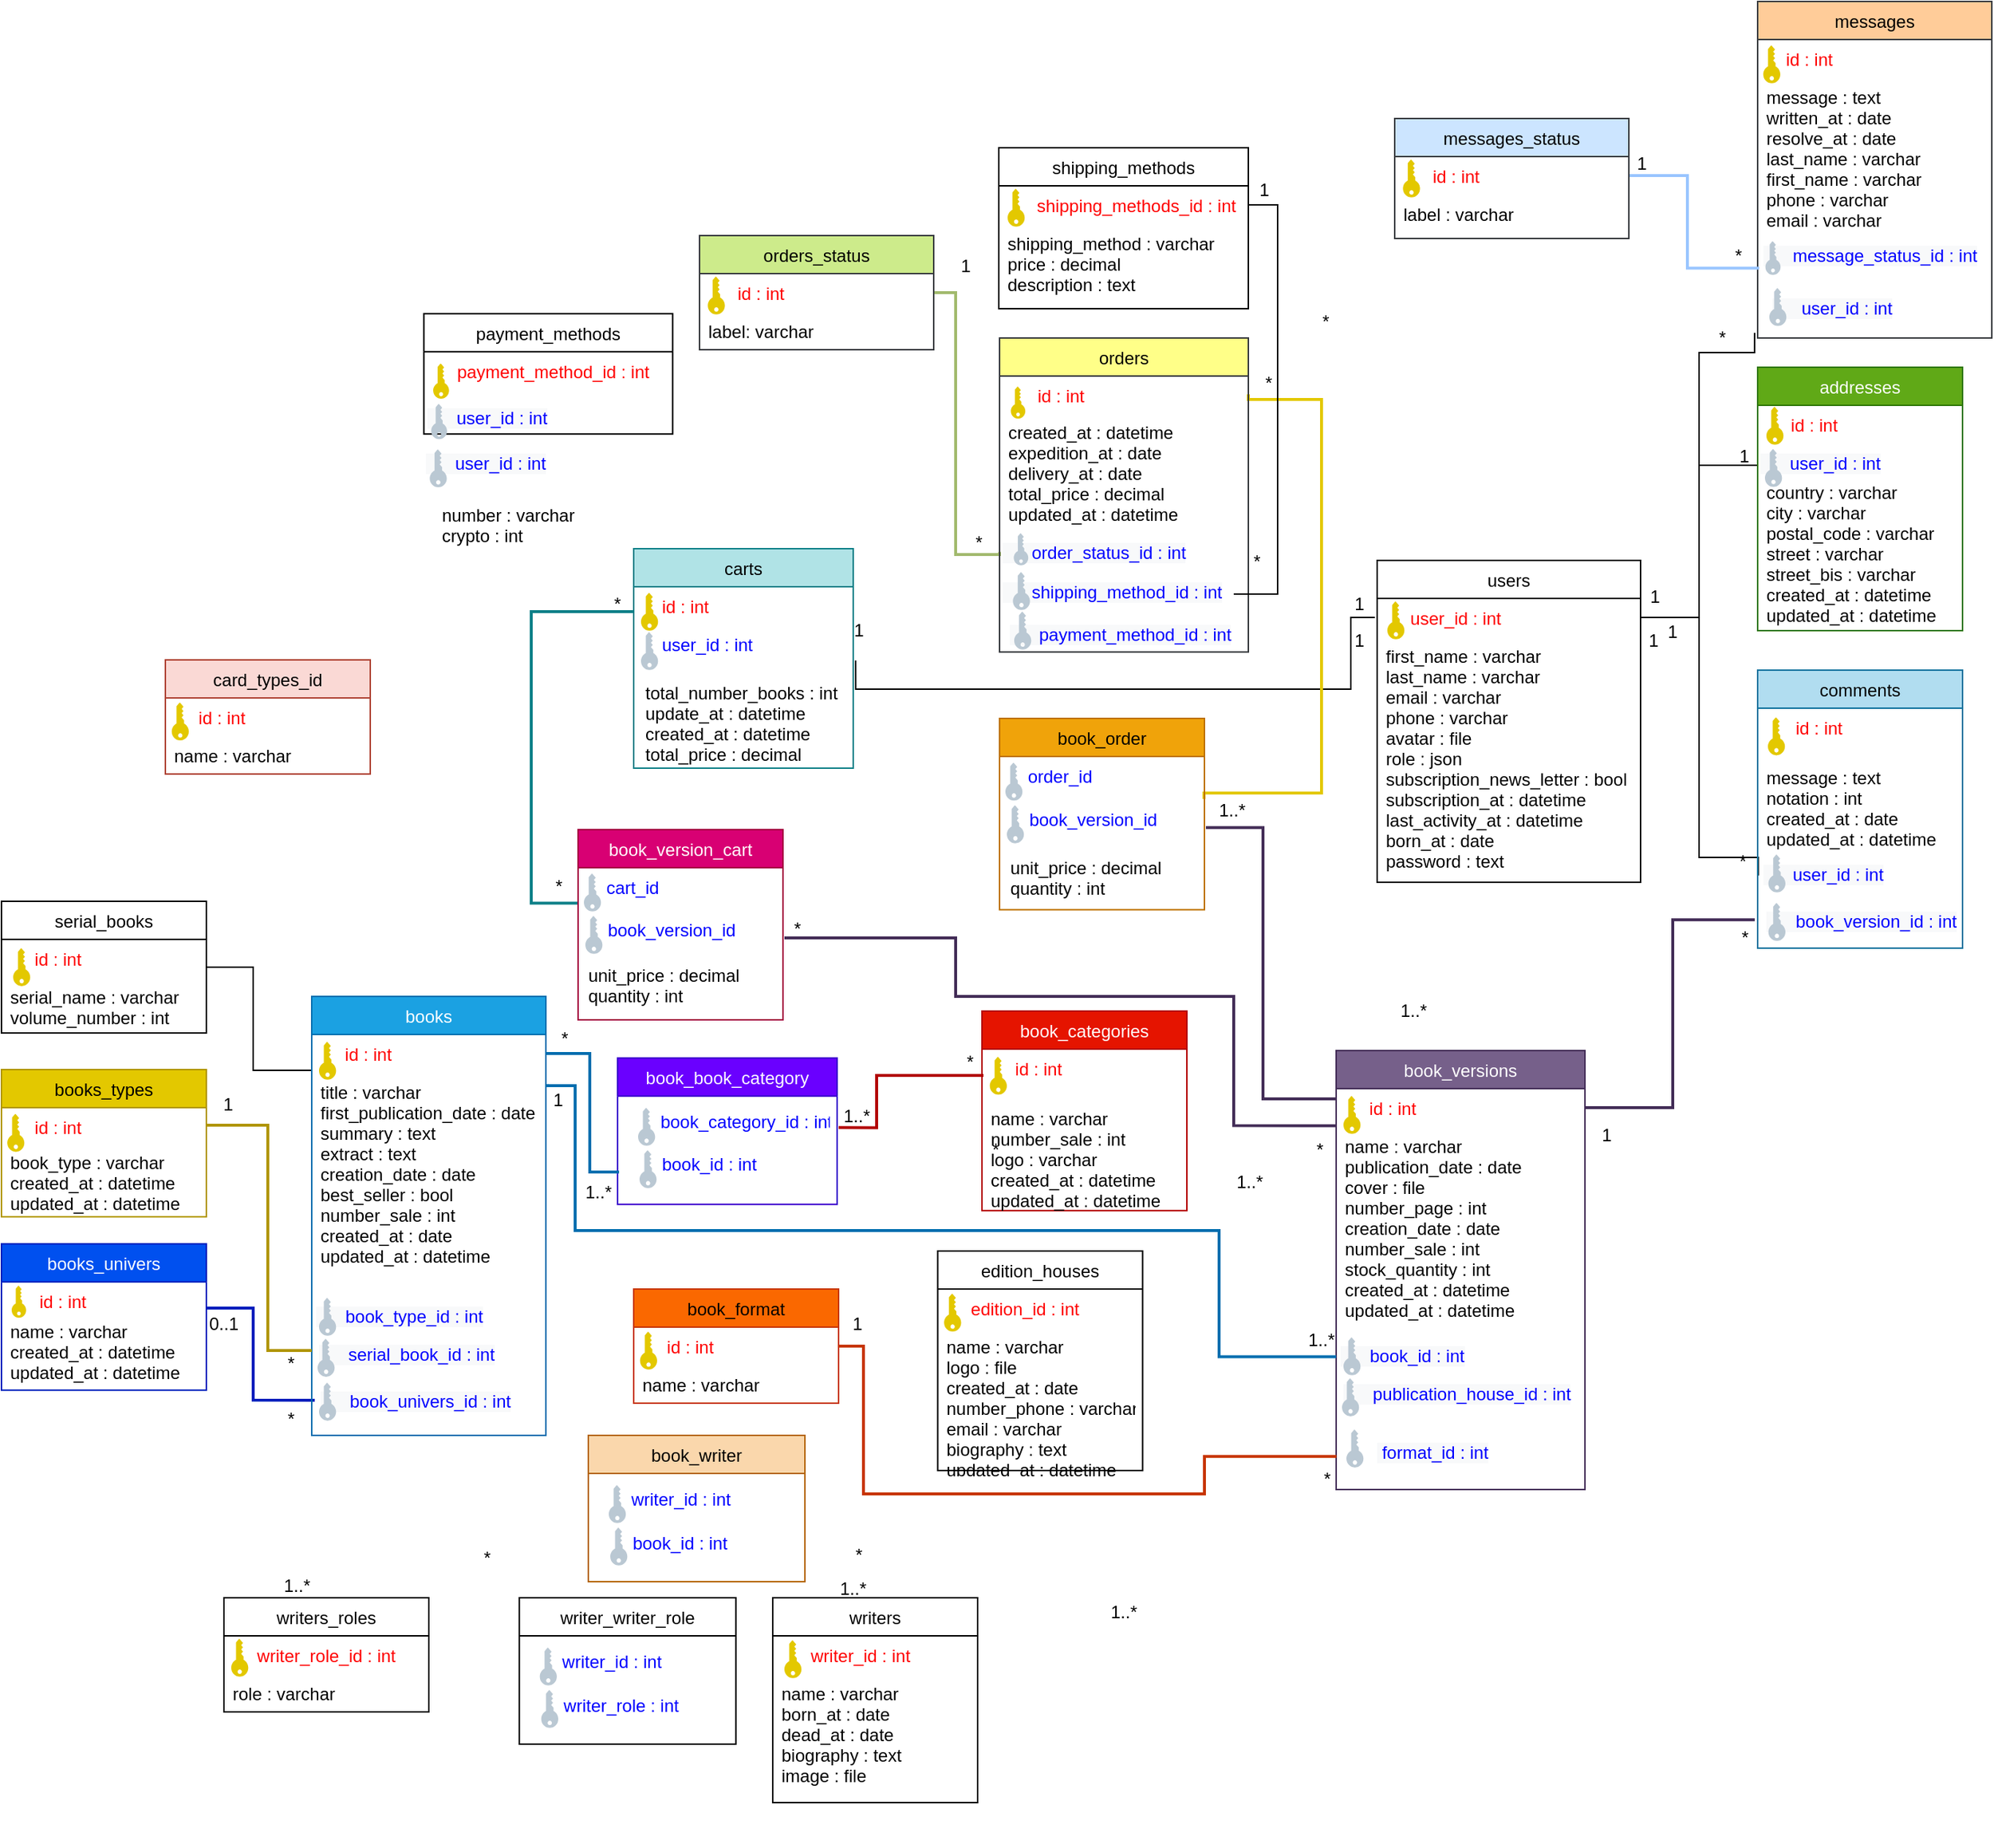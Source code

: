 <mxfile version="20.8.16" type="github">
  <diagram id="_L4seDgNO_HDqvERbjii" name="Page-1">
    <mxGraphModel dx="344" dy="180" grid="1" gridSize="10" guides="1" tooltips="1" connect="1" arrows="1" fold="1" page="1" pageScale="1" pageWidth="1169" pageHeight="1654" math="0" shadow="0">
      <root>
        <mxCell id="0" />
        <mxCell id="1" parent="0" />
        <mxCell id="G9khIPw7my-z3GdnAK4o-5" value="carts" style="swimlane;fontStyle=0;childLayout=stackLayout;horizontal=1;startSize=26;fillColor=#b0e3e6;horizontalStack=0;resizeParent=1;resizeParentMax=0;resizeLast=0;collapsible=1;marginBottom=0;strokeColor=#0e8088;" parent="1" vertex="1">
          <mxGeometry x="540" y="394" width="150" height="150" as="geometry" />
        </mxCell>
        <mxCell id="G9khIPw7my-z3GdnAK4o-6" value="    id : int" style="text;strokeColor=none;fillColor=none;align=left;verticalAlign=top;spacingLeft=4;spacingRight=4;overflow=hidden;rotatable=0;points=[[0,0.5],[1,0.5]];portConstraint=eastwest;fontColor=#FF0000;" parent="G9khIPw7my-z3GdnAK4o-5" vertex="1">
          <mxGeometry y="26" width="150" height="26" as="geometry" />
        </mxCell>
        <mxCell id="G9khIPw7my-z3GdnAK4o-7" value="    user_id : int" style="text;strokeColor=none;fillColor=none;align=left;verticalAlign=top;spacingLeft=4;spacingRight=4;overflow=hidden;rotatable=0;points=[[0,0.5],[1,0.5]];portConstraint=eastwest;fontColor=#0000FF;" parent="G9khIPw7my-z3GdnAK4o-5" vertex="1">
          <mxGeometry y="52" width="150" height="98" as="geometry" />
        </mxCell>
        <mxCell id="G9khIPw7my-z3GdnAK4o-62" style="edgeStyle=orthogonalEdgeStyle;rounded=0;orthogonalLoop=1;jettySize=auto;html=1;entryX=1;entryY=0.5;entryDx=0;entryDy=0;fontColor=#0000FF;exitX=0;exitY=0.75;exitDx=0;exitDy=0;endArrow=none;endFill=0;" parent="1" source="G9khIPw7my-z3GdnAK4o-63" target="G9khIPw7my-z3GdnAK4o-10" edge="1">
          <mxGeometry relative="1" as="geometry" />
        </mxCell>
        <mxCell id="G9khIPw7my-z3GdnAK4o-69" value="&lt;font color=&quot;#000000&quot;&gt;1&lt;/font&gt;" style="text;html=1;strokeColor=none;fillColor=none;align=center;verticalAlign=middle;whiteSpace=wrap;rounded=0;fontColor=#FF0000;" parent="1" vertex="1">
          <mxGeometry x="1208" y="412" width="60" height="30" as="geometry" />
        </mxCell>
        <mxCell id="G9khIPw7my-z3GdnAK4o-70" value="&lt;font color=&quot;#000000&quot;&gt;1&lt;/font&gt;" style="text;html=1;strokeColor=none;fillColor=none;align=center;verticalAlign=middle;whiteSpace=wrap;rounded=0;fontColor=#FF0000;" parent="1" vertex="1">
          <mxGeometry x="1269.18" y="316" width="60" height="30" as="geometry" />
        </mxCell>
        <mxCell id="G9khIPw7my-z3GdnAK4o-74" value="&lt;font color=&quot;#000000&quot;&gt;1&lt;/font&gt;" style="text;html=1;strokeColor=none;fillColor=none;align=center;verticalAlign=middle;whiteSpace=wrap;rounded=0;fontColor=#FF0000;" parent="1" vertex="1">
          <mxGeometry x="1027" y="447.39" width="18" height="19" as="geometry" />
        </mxCell>
        <mxCell id="G9khIPw7my-z3GdnAK4o-75" value="&lt;font color=&quot;#000000&quot;&gt;1&lt;/font&gt;" style="text;html=1;strokeColor=none;fillColor=none;align=center;verticalAlign=middle;whiteSpace=wrap;rounded=0;fontColor=#FF0000;" parent="1" vertex="1">
          <mxGeometry x="1006" y="417" width="60" height="30" as="geometry" />
        </mxCell>
        <mxCell id="G9khIPw7my-z3GdnAK4o-84" style="edgeStyle=orthogonalEdgeStyle;rounded=0;orthogonalLoop=1;jettySize=auto;html=1;entryX=1;entryY=0.5;entryDx=0;entryDy=0;fontColor=#FF0000;endArrow=none;endFill=0;exitX=0.246;exitY=-0.446;exitDx=0;exitDy=0;exitPerimeter=0;" parent="1" target="G9khIPw7my-z3GdnAK4o-46" edge="1" source="xDYkhGtBTXAUA9hG-mdH-14">
          <mxGeometry relative="1" as="geometry">
            <Array as="points">
              <mxPoint x="280" y="751" />
              <mxPoint x="280" y="680" />
              <mxPoint x="248" y="680" />
            </Array>
            <mxPoint x="1168" y="970" as="sourcePoint" />
          </mxGeometry>
        </mxCell>
        <mxCell id="G9khIPw7my-z3GdnAK4o-86" value="&lt;font color=&quot;#000000&quot;&gt;1&lt;/font&gt;" style="text;html=1;strokeColor=none;fillColor=none;align=center;verticalAlign=middle;whiteSpace=wrap;rounded=0;fontColor=#FF0000;" parent="1" vertex="1">
          <mxGeometry x="683" y="909.11" width="20" height="30" as="geometry" />
        </mxCell>
        <mxCell id="G9khIPw7my-z3GdnAK4o-95" style="edgeStyle=orthogonalEdgeStyle;rounded=0;orthogonalLoop=1;jettySize=auto;html=1;entryX=1;entryY=-0.045;entryDx=0;entryDy=0;fontColor=#FF0000;endArrow=none;endFill=0;strokeWidth=2;fillColor=#0050ef;strokeColor=#001DBC;entryPerimeter=0;exitX=0.013;exitY=0.903;exitDx=0;exitDy=0;exitPerimeter=0;" parent="1" source="xDYkhGtBTXAUA9hG-mdH-13" target="G9khIPw7my-z3GdnAK4o-92" edge="1">
          <mxGeometry relative="1" as="geometry">
            <Array as="points">
              <mxPoint x="280" y="976" />
              <mxPoint x="280" y="913" />
            </Array>
            <mxPoint x="319" y="763" as="sourcePoint" />
          </mxGeometry>
        </mxCell>
        <mxCell id="G9khIPw7my-z3GdnAK4o-98" value="&lt;font color=&quot;#000000&quot;&gt;*&lt;/font&gt;" style="text;html=1;strokeColor=none;fillColor=none;align=center;verticalAlign=middle;whiteSpace=wrap;rounded=0;fontColor=#FF0000;" parent="1" vertex="1">
          <mxGeometry x="275.65" y="973.97" width="60" height="30" as="geometry" />
        </mxCell>
        <mxCell id="AN9EAjbtdKbISoLZVyTg-6" value="" style="group" parent="1" vertex="1" connectable="0">
          <mxGeometry x="108" y="750" width="140" height="110" as="geometry" />
        </mxCell>
        <mxCell id="G9khIPw7my-z3GdnAK4o-25" value="books_types" style="swimlane;fontStyle=0;childLayout=stackLayout;horizontal=1;startSize=26;fillColor=#e3c800;horizontalStack=0;resizeParent=1;resizeParentMax=0;resizeLast=0;collapsible=1;marginBottom=0;fontColor=#000000;strokeColor=#B09500;" parent="AN9EAjbtdKbISoLZVyTg-6" vertex="1">
          <mxGeometry width="140" height="100.67" as="geometry" />
        </mxCell>
        <mxCell id="G9khIPw7my-z3GdnAK4o-26" value="     id : int" style="text;strokeColor=none;fillColor=none;align=left;verticalAlign=top;spacingLeft=4;spacingRight=4;overflow=hidden;rotatable=0;points=[[0,0.5],[1,0.5]];portConstraint=eastwest;fontColor=#FF0000;" parent="G9khIPw7my-z3GdnAK4o-25" vertex="1">
          <mxGeometry y="26" width="140" height="24" as="geometry" />
        </mxCell>
        <mxCell id="G9khIPw7my-z3GdnAK4o-27" value="book_type : varchar&#xa;created_at : datetime&#xa;updated_at : datetime" style="text;strokeColor=none;fillColor=none;align=left;verticalAlign=top;spacingLeft=4;spacingRight=4;overflow=hidden;rotatable=0;points=[[0,0.5],[1,0.5]];portConstraint=eastwest;" parent="G9khIPw7my-z3GdnAK4o-25" vertex="1">
          <mxGeometry y="50" width="140" height="50.67" as="geometry" />
        </mxCell>
        <mxCell id="G9khIPw7my-z3GdnAK4o-78" value="" style="points=[[0,0.5,0],[0.24,0,0],[0.5,0.28,0],[0.995,0.475,0],[0.5,0.72,0],[0.24,1,0]];verticalLabelPosition=bottom;sketch=0;html=1;verticalAlign=top;aspect=fixed;align=center;pointerEvents=1;shape=mxgraph.cisco19.key;fillColor=#e3c800;strokeColor=#B09500;fontColor=#000000;direction=north;" parent="AN9EAjbtdKbISoLZVyTg-6" vertex="1">
          <mxGeometry x="4" y="30.321" width="11.65" height="25.89" as="geometry" />
        </mxCell>
        <mxCell id="AN9EAjbtdKbISoLZVyTg-7" value="" style="group" parent="1" vertex="1" connectable="0">
          <mxGeometry x="108" y="635" width="140" height="90" as="geometry" />
        </mxCell>
        <mxCell id="G9khIPw7my-z3GdnAK4o-45" value="serial_books" style="swimlane;fontStyle=0;childLayout=stackLayout;horizontal=1;startSize=26;fillColor=none;horizontalStack=0;resizeParent=1;resizeParentMax=0;resizeLast=0;collapsible=1;marginBottom=0;" parent="AN9EAjbtdKbISoLZVyTg-7" vertex="1">
          <mxGeometry width="140" height="90" as="geometry" />
        </mxCell>
        <mxCell id="G9khIPw7my-z3GdnAK4o-46" value="     id : int" style="text;strokeColor=none;fillColor=none;align=left;verticalAlign=top;spacingLeft=4;spacingRight=4;overflow=hidden;rotatable=0;points=[[0,0.5],[1,0.5]];portConstraint=eastwest;fontColor=#FF0000;" parent="G9khIPw7my-z3GdnAK4o-45" vertex="1">
          <mxGeometry y="26" width="140" height="26" as="geometry" />
        </mxCell>
        <mxCell id="G9khIPw7my-z3GdnAK4o-47" value="serial_name : varchar&#xa;volume_number : int" style="text;strokeColor=none;fillColor=none;align=left;verticalAlign=top;spacingLeft=4;spacingRight=4;overflow=hidden;rotatable=0;points=[[0,0.5],[1,0.5]];portConstraint=eastwest;" parent="G9khIPw7my-z3GdnAK4o-45" vertex="1">
          <mxGeometry y="52" width="140" height="38" as="geometry" />
        </mxCell>
        <mxCell id="G9khIPw7my-z3GdnAK4o-100" value="" style="points=[[0,0.5,0],[0.24,0,0],[0.5,0.28,0],[0.995,0.475,0],[0.5,0.72,0],[0.24,1,0]];verticalLabelPosition=bottom;sketch=0;html=1;verticalAlign=top;aspect=fixed;align=center;pointerEvents=1;shape=mxgraph.cisco19.key;fillColor=#e3c800;strokeColor=#B09500;fontColor=#000000;direction=north;" parent="AN9EAjbtdKbISoLZVyTg-7" vertex="1">
          <mxGeometry x="8" y="32.06" width="11.65" height="25.89" as="geometry" />
        </mxCell>
        <mxCell id="AN9EAjbtdKbISoLZVyTg-8" value="" style="group" parent="1" vertex="1" connectable="0">
          <mxGeometry x="108" y="869.11" width="140" height="110" as="geometry" />
        </mxCell>
        <mxCell id="G9khIPw7my-z3GdnAK4o-89" value="books_univers" style="swimlane;fontStyle=0;childLayout=stackLayout;horizontal=1;startSize=26;fillColor=#0050ef;horizontalStack=0;resizeParent=1;resizeParentMax=0;resizeLast=0;collapsible=1;marginBottom=0;fontColor=#ffffff;strokeColor=#001DBC;" parent="AN9EAjbtdKbISoLZVyTg-8" vertex="1">
          <mxGeometry width="140" height="99.998" as="geometry" />
        </mxCell>
        <mxCell id="G9khIPw7my-z3GdnAK4o-91" value="      id : int" style="text;strokeColor=none;fillColor=none;align=left;verticalAlign=top;spacingLeft=4;spacingRight=4;overflow=hidden;rotatable=0;points=[[0,0.5],[1,0.5]];portConstraint=eastwest;fontColor=#FF0000;" parent="G9khIPw7my-z3GdnAK4o-89" vertex="1">
          <mxGeometry y="26" width="140" height="20.308" as="geometry" />
        </mxCell>
        <mxCell id="G9khIPw7my-z3GdnAK4o-92" value="name : varchar&#xa;created_at : datetime&#xa;updated_at : datetime" style="text;strokeColor=none;fillColor=none;align=left;verticalAlign=top;spacingLeft=4;spacingRight=4;overflow=hidden;rotatable=0;points=[[0,0.5],[1,0.5]];portConstraint=eastwest;" parent="G9khIPw7my-z3GdnAK4o-89" vertex="1">
          <mxGeometry y="46.308" width="140" height="53.69" as="geometry" />
        </mxCell>
        <mxCell id="G9khIPw7my-z3GdnAK4o-99" value="" style="points=[[0,0.5,0],[0.24,0,0],[0.5,0.28,0],[0.995,0.475,0],[0.5,0.72,0],[0.24,1,0]];verticalLabelPosition=bottom;sketch=0;html=1;verticalAlign=top;aspect=fixed;align=center;pointerEvents=1;shape=mxgraph.cisco19.key;fillColor=#e3c800;strokeColor=#B09500;fontColor=#000000;direction=north;" parent="AN9EAjbtdKbISoLZVyTg-8" vertex="1">
          <mxGeometry x="7" y="28.564" width="9.858" height="21.907" as="geometry" />
        </mxCell>
        <mxCell id="AN9EAjbtdKbISoLZVyTg-9" value="" style="group" parent="1" vertex="1" connectable="0">
          <mxGeometry x="1308" y="270" width="140" height="180" as="geometry" />
        </mxCell>
        <mxCell id="G9khIPw7my-z3GdnAK4o-17" value="addresses" style="swimlane;fontStyle=0;childLayout=stackLayout;horizontal=1;startSize=26;fillColor=#60a917;horizontalStack=0;resizeParent=1;resizeParentMax=0;resizeLast=0;collapsible=1;marginBottom=0;fontColor=#ffffff;strokeColor=#2D7600;" parent="AN9EAjbtdKbISoLZVyTg-9" vertex="1">
          <mxGeometry width="140" height="180" as="geometry" />
        </mxCell>
        <mxCell id="G9khIPw7my-z3GdnAK4o-18" value="     id : int" style="text;strokeColor=none;fillColor=none;align=left;verticalAlign=top;spacingLeft=4;spacingRight=4;overflow=hidden;rotatable=0;points=[[0,0.5],[1,0.5]];portConstraint=eastwest;fontColor=#FF0000;" parent="G9khIPw7my-z3GdnAK4o-17" vertex="1">
          <mxGeometry y="26" width="140" height="26" as="geometry" />
        </mxCell>
        <mxCell id="G9khIPw7my-z3GdnAK4o-63" value="&lt;font style=&quot;font-family: Helvetica; font-size: 12px; font-style: normal; font-variant-ligatures: normal; font-variant-caps: normal; font-weight: 400; letter-spacing: normal; orphans: 2; text-align: left; text-indent: 0px; text-transform: none; widows: 2; word-spacing: 0px; -webkit-text-stroke-width: 0px; background-color: rgb(248, 249, 250); text-decoration-thickness: initial; text-decoration-style: initial; text-decoration-color: initial;&quot; color=&quot;#0000ff&quot;&gt;&lt;span style=&quot;font-family: Helvetica; font-size: 12px; font-style: normal; font-variant-ligatures: normal; font-variant-caps: normal; font-weight: 400; letter-spacing: normal; orphans: 2; text-align: left; text-indent: 0px; text-transform: none; widows: 2; word-spacing: 0px; -webkit-text-stroke-width: 0px; background-color: rgb(248, 249, 250); text-decoration-thickness: initial; text-decoration-style: initial; text-decoration-color: initial; float: none; display: inline !important;&quot;&gt;&amp;nbsp; &amp;nbsp; &amp;nbsp; user_id : int&lt;/span&gt;&lt;br style=&quot;padding: 0px; margin: 0px; font-family: Helvetica; font-size: 12px; font-style: normal; font-variant-ligatures: normal; font-variant-caps: normal; font-weight: 400; letter-spacing: normal; orphans: 2; text-align: left; text-indent: 0px; text-transform: none; widows: 2; word-spacing: 0px; -webkit-text-stroke-width: 0px; background-color: rgb(248, 249, 250); text-decoration-thickness: initial; text-decoration-style: initial; text-decoration-color: initial;&quot;&gt;&lt;/font&gt;" style="text;whiteSpace=wrap;html=1;fontColor=#0000FF;" parent="G9khIPw7my-z3GdnAK4o-17" vertex="1">
          <mxGeometry y="52" width="140" height="20" as="geometry" />
        </mxCell>
        <mxCell id="G9khIPw7my-z3GdnAK4o-19" value="country : varchar&#xa;city : varchar&#xa;postal_code : varchar&#xa;street : varchar&#xa;street_bis : varchar&#xa;created_at : datetime&#xa;updated_at : datetime" style="text;strokeColor=none;fillColor=none;align=left;verticalAlign=top;spacingLeft=4;spacingRight=4;overflow=hidden;rotatable=0;points=[[0,0.5],[1,0.5]];portConstraint=eastwest;" parent="G9khIPw7my-z3GdnAK4o-17" vertex="1">
          <mxGeometry y="72" width="140" height="108" as="geometry" />
        </mxCell>
        <mxCell id="G9khIPw7my-z3GdnAK4o-55" value="" style="points=[[0,0.5,0],[0.24,0,0],[0.5,0.28,0],[0.995,0.475,0],[0.5,0.72,0],[0.24,1,0]];verticalLabelPosition=bottom;sketch=0;html=1;verticalAlign=top;aspect=fixed;align=center;pointerEvents=1;shape=mxgraph.cisco19.key;fillColor=#e3c800;strokeColor=#B09500;fontColor=#000000;direction=north;" parent="AN9EAjbtdKbISoLZVyTg-9" vertex="1">
          <mxGeometry x="6" y="27" width="11.65" height="25.89" as="geometry" />
        </mxCell>
        <mxCell id="G9khIPw7my-z3GdnAK4o-56" value="" style="points=[[0,0.5,0],[0.24,0,0],[0.5,0.28,0],[0.995,0.475,0],[0.5,0.72,0],[0.24,1,0]];verticalLabelPosition=bottom;sketch=0;html=1;verticalAlign=top;aspect=fixed;align=center;pointerEvents=1;shape=mxgraph.cisco19.key;fillColor=#bac8d3;strokeColor=#23445d;direction=north;" parent="AN9EAjbtdKbISoLZVyTg-9" vertex="1">
          <mxGeometry x="5" y="55.89" width="11.65" height="25.89" as="geometry" />
        </mxCell>
        <mxCell id="AN9EAjbtdKbISoLZVyTg-10" value="" style="group" parent="1" vertex="1" connectable="0">
          <mxGeometry x="1048" y="402" width="180" height="220" as="geometry" />
        </mxCell>
        <mxCell id="G9khIPw7my-z3GdnAK4o-9" value="users" style="swimlane;fontStyle=0;childLayout=stackLayout;horizontal=1;startSize=26;fillColor=none;horizontalStack=0;resizeParent=1;resizeParentMax=0;resizeLast=0;collapsible=1;marginBottom=0;" parent="AN9EAjbtdKbISoLZVyTg-10" vertex="1">
          <mxGeometry width="180" height="220" as="geometry" />
        </mxCell>
        <mxCell id="G9khIPw7my-z3GdnAK4o-10" value="     user_id : int" style="text;strokeColor=none;fillColor=none;align=left;verticalAlign=top;spacingLeft=4;spacingRight=4;overflow=hidden;rotatable=0;points=[[0,0.5],[1,0.5]];portConstraint=eastwest;fontColor=#FF0000;" parent="G9khIPw7my-z3GdnAK4o-9" vertex="1">
          <mxGeometry y="26" width="180" height="26" as="geometry" />
        </mxCell>
        <mxCell id="G9khIPw7my-z3GdnAK4o-11" value="first_name : varchar&#xa;last_name : varchar&#xa;email : varchar&#xa;phone : varchar&#xa;avatar : file&#xa;role : json&#xa;subscription_news_letter : bool&#xa;subscription_at : datetime&#xa;last_activity_at : datetime&#xa;born_at : date&#xa;password : text&#xa;   " style="text;strokeColor=none;fillColor=none;align=left;verticalAlign=top;spacingLeft=4;spacingRight=4;overflow=hidden;rotatable=0;points=[[0,0.5],[1,0.5]];portConstraint=eastwest;fontColor=#000000;" parent="G9khIPw7my-z3GdnAK4o-9" vertex="1">
          <mxGeometry y="52" width="180" height="168" as="geometry" />
        </mxCell>
        <mxCell id="G9khIPw7my-z3GdnAK4o-53" value="" style="points=[[0,0.5,0],[0.24,0,0],[0.5,0.28,0],[0.995,0.475,0],[0.5,0.72,0],[0.24,1,0]];verticalLabelPosition=bottom;sketch=0;html=1;verticalAlign=top;aspect=fixed;align=center;pointerEvents=1;shape=mxgraph.cisco19.key;fillColor=#e3c800;strokeColor=#B09500;fontColor=#000000;direction=north;" parent="AN9EAjbtdKbISoLZVyTg-10" vertex="1">
          <mxGeometry x="7" y="28" width="11.65" height="25.89" as="geometry" />
        </mxCell>
        <mxCell id="AN9EAjbtdKbISoLZVyTg-11" value="" style="group" parent="1" vertex="1" connectable="0">
          <mxGeometry x="396.65" y="233.41" width="170" height="186.59" as="geometry" />
        </mxCell>
        <mxCell id="G9khIPw7my-z3GdnAK4o-21" value="payment_methods" style="swimlane;fontStyle=0;childLayout=stackLayout;horizontal=1;startSize=26;fillColor=none;horizontalStack=0;resizeParent=1;resizeParentMax=0;resizeLast=0;collapsible=1;marginBottom=0;" parent="AN9EAjbtdKbISoLZVyTg-11" vertex="1">
          <mxGeometry width="170" height="82.194" as="geometry" />
        </mxCell>
        <mxCell id="G9khIPw7my-z3GdnAK4o-22" value="     payment_method_id : int" style="text;strokeColor=none;fillColor=none;align=left;verticalAlign=top;spacingLeft=4;spacingRight=4;overflow=hidden;rotatable=0;points=[[0,0.5],[1,0.5]];portConstraint=eastwest;fontColor=#FF0000;" parent="G9khIPw7my-z3GdnAK4o-21" vertex="1">
          <mxGeometry y="26" width="170" height="31.762" as="geometry" />
        </mxCell>
        <mxCell id="G9khIPw7my-z3GdnAK4o-65" value="&lt;font style=&quot;font-family: Helvetica; font-size: 12px; font-style: normal; font-variant-ligatures: normal; font-variant-caps: normal; font-weight: 400; letter-spacing: normal; orphans: 2; text-align: left; text-indent: 0px; text-transform: none; widows: 2; word-spacing: 0px; -webkit-text-stroke-width: 0px; background-color: rgb(248, 249, 250); text-decoration-thickness: initial; text-decoration-style: initial; text-decoration-color: initial;&quot; color=&quot;#0000ff&quot;&gt;&lt;span style=&quot;font-family: Helvetica; font-size: 12px; font-style: normal; font-variant-ligatures: normal; font-variant-caps: normal; font-weight: 400; letter-spacing: normal; orphans: 2; text-align: left; text-indent: 0px; text-transform: none; widows: 2; word-spacing: 0px; -webkit-text-stroke-width: 0px; background-color: rgb(248, 249, 250); text-decoration-thickness: initial; text-decoration-style: initial; text-decoration-color: initial; float: none; display: inline !important;&quot;&gt;&amp;nbsp; &amp;nbsp; &amp;nbsp; user_id : int&lt;/span&gt;&lt;br style=&quot;padding: 0px; margin: 0px; font-family: Helvetica; font-size: 12px; font-style: normal; font-variant-ligatures: normal; font-variant-caps: normal; font-weight: 400; letter-spacing: normal; orphans: 2; text-align: left; text-indent: 0px; text-transform: none; widows: 2; word-spacing: 0px; -webkit-text-stroke-width: 0px; background-color: rgb(248, 249, 250); text-decoration-thickness: initial; text-decoration-style: initial; text-decoration-color: initial;&quot;&gt;&lt;/font&gt;" style="text;whiteSpace=wrap;html=1;fontColor=#0000FF;" parent="G9khIPw7my-z3GdnAK4o-21" vertex="1">
          <mxGeometry y="57.762" width="170" height="24.432" as="geometry" />
        </mxCell>
        <mxCell id="G9khIPw7my-z3GdnAK4o-66" value="" style="points=[[0,0.5,0],[0.24,0,0],[0.5,0.28,0],[0.995,0.475,0],[0.5,0.72,0],[0.24,1,0]];verticalLabelPosition=bottom;sketch=0;html=1;verticalAlign=top;aspect=fixed;align=center;pointerEvents=1;shape=mxgraph.cisco19.key;fillColor=#e3c800;strokeColor=#B09500;fontColor=#000000;direction=north;" parent="AN9EAjbtdKbISoLZVyTg-11" vertex="1">
          <mxGeometry x="6.35" y="34.071" width="10.828" height="24.063" as="geometry" />
        </mxCell>
        <mxCell id="G9khIPw7my-z3GdnAK4o-67" value="" style="points=[[0,0.5,0],[0.24,0,0],[0.5,0.28,0],[0.995,0.475,0],[0.5,0.72,0],[0.24,1,0]];verticalLabelPosition=bottom;sketch=0;html=1;verticalAlign=top;aspect=fixed;align=center;pointerEvents=1;shape=mxgraph.cisco19.key;fillColor=#bac8d3;strokeColor=#23445d;direction=north;" parent="AN9EAjbtdKbISoLZVyTg-11" vertex="1">
          <mxGeometry x="5" y="61.632" width="10.828" height="24.063" as="geometry" />
        </mxCell>
        <mxCell id="G9khIPw7my-z3GdnAK4o-23" value="number : varchar&#xa;crypto : int&#xa;   " style="text;strokeColor=none;fillColor=none;align=left;verticalAlign=top;spacingLeft=4;spacingRight=4;overflow=hidden;rotatable=0;points=[[0,0.5],[1,0.5]];portConstraint=eastwest;" parent="AN9EAjbtdKbISoLZVyTg-11" vertex="1">
          <mxGeometry x="6.35" y="124.318" width="120" height="45.94" as="geometry" />
        </mxCell>
        <mxCell id="AN9EAjbtdKbISoLZVyTg-14" value="" style="group" parent="1" vertex="1" connectable="0">
          <mxGeometry x="635" y="1111" width="140" height="170" as="geometry" />
        </mxCell>
        <mxCell id="G9khIPw7my-z3GdnAK4o-37" value="writers" style="swimlane;fontStyle=0;childLayout=stackLayout;horizontal=1;startSize=26;fillColor=none;horizontalStack=0;resizeParent=1;resizeParentMax=0;resizeLast=0;collapsible=1;marginBottom=0;" parent="AN9EAjbtdKbISoLZVyTg-14" vertex="1">
          <mxGeometry width="140" height="140" as="geometry" />
        </mxCell>
        <mxCell id="G9khIPw7my-z3GdnAK4o-38" value="      writer_id : int" style="text;strokeColor=none;fillColor=none;align=left;verticalAlign=top;spacingLeft=4;spacingRight=4;overflow=hidden;rotatable=0;points=[[0,0.5],[1,0.5]];portConstraint=eastwest;fontColor=#FF0000;" parent="G9khIPw7my-z3GdnAK4o-37" vertex="1">
          <mxGeometry y="26" width="140" height="26" as="geometry" />
        </mxCell>
        <mxCell id="G9khIPw7my-z3GdnAK4o-39" value="name : varchar&#xa;born_at : date&#xa;dead_at : date&#xa;biography : text&#xa;image : file" style="text;strokeColor=none;fillColor=none;align=left;verticalAlign=top;spacingLeft=4;spacingRight=4;overflow=hidden;rotatable=0;points=[[0,0.5],[1,0.5]];portConstraint=eastwest;" parent="G9khIPw7my-z3GdnAK4o-37" vertex="1">
          <mxGeometry y="52" width="140" height="88" as="geometry" />
        </mxCell>
        <mxCell id="AN9EAjbtdKbISoLZVyTg-13" value="" style="points=[[0,0.5,0],[0.24,0,0],[0.5,0.28,0],[0.995,0.475,0],[0.5,0.72,0],[0.24,1,0]];verticalLabelPosition=bottom;sketch=0;html=1;verticalAlign=top;aspect=fixed;align=center;pointerEvents=1;shape=mxgraph.cisco19.key;fillColor=#e3c800;strokeColor=#B09500;fontColor=#000000;direction=north;" parent="AN9EAjbtdKbISoLZVyTg-14" vertex="1">
          <mxGeometry x="8" y="29" width="11.65" height="25.89" as="geometry" />
        </mxCell>
        <mxCell id="AN9EAjbtdKbISoLZVyTg-17" value="" style="group" parent="1" vertex="1" connectable="0">
          <mxGeometry x="1020" y="737" width="180" height="360" as="geometry" />
        </mxCell>
        <mxCell id="AN9EAjbtdKbISoLZVyTg-5" value="" style="group" parent="AN9EAjbtdKbISoLZVyTg-17" vertex="1" connectable="0">
          <mxGeometry width="180" height="360" as="geometry" />
        </mxCell>
        <mxCell id="G9khIPw7my-z3GdnAK4o-1" value="book_versions" style="swimlane;fontStyle=0;childLayout=stackLayout;horizontal=1;startSize=26;horizontalStack=0;resizeParent=1;resizeParentMax=0;resizeLast=0;collapsible=1;marginBottom=0;fillColor=#76608a;fontColor=#ffffff;strokeColor=#432D57;" parent="AN9EAjbtdKbISoLZVyTg-5" vertex="1">
          <mxGeometry width="170" height="300" as="geometry" />
        </mxCell>
        <mxCell id="G9khIPw7my-z3GdnAK4o-2" value="     id : int" style="text;strokeColor=none;fillColor=none;align=left;verticalAlign=top;spacingLeft=4;spacingRight=4;overflow=hidden;rotatable=0;points=[[0,0.5],[1,0.5]];portConstraint=eastwest;fontColor=#FF0000;" parent="G9khIPw7my-z3GdnAK4o-1" vertex="1">
          <mxGeometry y="26" width="170" height="26" as="geometry" />
        </mxCell>
        <mxCell id="G9khIPw7my-z3GdnAK4o-3" value="name : varchar&#xa;publication_date : date&#xa;cover : file&#xa;number_page : int&#xa;creation_date : date&#xa;number_sale : int&#xa;stock_quantity : int&#xa;created_at : datetime&#xa;updated_at : datetime" style="text;strokeColor=none;fillColor=none;align=left;verticalAlign=top;spacingLeft=4;spacingRight=4;overflow=hidden;rotatable=0;points=[[0,0.5],[1,0.5]];portConstraint=eastwest;" parent="G9khIPw7my-z3GdnAK4o-1" vertex="1">
          <mxGeometry y="52" width="170" height="248" as="geometry" />
        </mxCell>
        <mxCell id="G9khIPw7my-z3GdnAK4o-76" value="" style="points=[[0,0.5,0],[0.24,0,0],[0.5,0.28,0],[0.995,0.475,0],[0.5,0.72,0],[0.24,1,0]];verticalLabelPosition=bottom;sketch=0;html=1;verticalAlign=top;aspect=fixed;align=center;pointerEvents=1;shape=mxgraph.cisco19.key;fillColor=#e3c800;strokeColor=#B09500;fontColor=#000000;direction=north;" parent="AN9EAjbtdKbISoLZVyTg-5" vertex="1">
          <mxGeometry x="5" y="31" width="11.65" height="25.89" as="geometry" />
        </mxCell>
        <mxCell id="G9khIPw7my-z3GdnAK4o-77" value="&lt;font style=&quot;font-family: Helvetica; font-size: 12px; font-style: normal; font-variant-ligatures: normal; font-variant-caps: normal; font-weight: 400; letter-spacing: normal; orphans: 2; text-align: left; text-indent: 0px; text-transform: none; widows: 2; word-spacing: 0px; -webkit-text-stroke-width: 0px; background-color: rgb(248, 249, 250); text-decoration-thickness: initial; text-decoration-style: initial; text-decoration-color: initial;&quot; color=&quot;#0000ff&quot;&gt;&lt;span style=&quot;font-family: Helvetica; font-size: 12px; font-style: normal; font-variant-ligatures: normal; font-variant-caps: normal; font-weight: 400; letter-spacing: normal; orphans: 2; text-align: left; text-indent: 0px; text-transform: none; widows: 2; word-spacing: 0px; -webkit-text-stroke-width: 0px; background-color: rgb(248, 249, 250); text-decoration-thickness: initial; text-decoration-style: initial; text-decoration-color: initial; float: none; display: inline !important;&quot;&gt;&amp;nbsp; &amp;nbsp; &amp;nbsp; book_id : int&lt;/span&gt;&lt;br style=&quot;padding: 0px; margin: 0px; font-family: Helvetica; font-size: 12px; font-style: normal; font-variant-ligatures: normal; font-variant-caps: normal; font-weight: 400; letter-spacing: normal; orphans: 2; text-align: left; text-indent: 0px; text-transform: none; widows: 2; word-spacing: 0px; -webkit-text-stroke-width: 0px; background-color: rgb(248, 249, 250); text-decoration-thickness: initial; text-decoration-style: initial; text-decoration-color: initial;&quot;&gt;&lt;/font&gt;" style="text;whiteSpace=wrap;html=1;fontColor=#0000FF;" parent="AN9EAjbtdKbISoLZVyTg-5" vertex="1">
          <mxGeometry x="0.83" y="195" width="140" height="20" as="geometry" />
        </mxCell>
        <mxCell id="G9khIPw7my-z3GdnAK4o-82" value="&lt;font style=&quot;font-family: Helvetica; font-size: 12px; font-style: normal; font-variant-ligatures: normal; font-variant-caps: normal; font-weight: 400; letter-spacing: normal; orphans: 2; text-align: left; text-indent: 0px; text-transform: none; widows: 2; word-spacing: 0px; -webkit-text-stroke-width: 0px; background-color: rgb(248, 249, 250); text-decoration-thickness: initial; text-decoration-style: initial; text-decoration-color: initial;&quot; color=&quot;#0000ff&quot;&gt;&lt;span style=&quot;font-family: Helvetica; font-size: 12px; font-style: normal; font-variant-ligatures: normal; font-variant-caps: normal; font-weight: 400; letter-spacing: normal; orphans: 2; text-align: left; text-indent: 0px; text-transform: none; widows: 2; word-spacing: 0px; -webkit-text-stroke-width: 0px; background-color: rgb(248, 249, 250); text-decoration-thickness: initial; text-decoration-style: initial; text-decoration-color: initial; float: none; display: inline !important;&quot;&gt;&amp;nbsp; &amp;nbsp; &amp;nbsp; publication_house_id : int&lt;/span&gt;&lt;br style=&quot;padding: 0px; margin: 0px; font-family: Helvetica; font-size: 12px; font-style: normal; font-variant-ligatures: normal; font-variant-caps: normal; font-weight: 400; letter-spacing: normal; orphans: 2; text-align: left; text-indent: 0px; text-transform: none; widows: 2; word-spacing: 0px; -webkit-text-stroke-width: 0px; background-color: rgb(248, 249, 250); text-decoration-thickness: initial; text-decoration-style: initial; text-decoration-color: initial;&quot;&gt;&lt;/font&gt;" style="text;whiteSpace=wrap;html=1;fontColor=#0000FF;" parent="AN9EAjbtdKbISoLZVyTg-5" vertex="1">
          <mxGeometry x="2.83" y="221" width="167.17" height="20" as="geometry" />
        </mxCell>
        <mxCell id="G9khIPw7my-z3GdnAK4o-87" value="" style="points=[[0,0.5,0],[0.24,0,0],[0.5,0.28,0],[0.995,0.475,0],[0.5,0.72,0],[0.24,1,0]];verticalLabelPosition=bottom;sketch=0;html=1;verticalAlign=top;aspect=fixed;align=center;pointerEvents=1;shape=mxgraph.cisco19.key;fillColor=#bac8d3;strokeColor=#23445d;direction=north;" parent="AN9EAjbtdKbISoLZVyTg-5" vertex="1">
          <mxGeometry x="5" y="196" width="11.65" height="25.89" as="geometry" />
        </mxCell>
        <mxCell id="G9khIPw7my-z3GdnAK4o-88" value="" style="points=[[0,0.5,0],[0.24,0,0],[0.5,0.28,0],[0.995,0.475,0],[0.5,0.72,0],[0.24,1,0]];verticalLabelPosition=bottom;sketch=0;html=1;verticalAlign=top;aspect=fixed;align=center;pointerEvents=1;shape=mxgraph.cisco19.key;fillColor=#bac8d3;strokeColor=#23445d;direction=north;" parent="AN9EAjbtdKbISoLZVyTg-5" vertex="1">
          <mxGeometry x="4" y="224.05" width="11.65" height="25.89" as="geometry" />
        </mxCell>
        <mxCell id="AN9EAjbtdKbISoLZVyTg-16" value="" style="points=[[0,0.5,0],[0.24,0,0],[0.5,0.28,0],[0.995,0.475,0],[0.5,0.72,0],[0.24,1,0]];verticalLabelPosition=bottom;sketch=0;html=1;verticalAlign=top;aspect=fixed;align=center;pointerEvents=1;shape=mxgraph.cisco19.key;fillColor=#bac8d3;strokeColor=#23445d;direction=north;" parent="AN9EAjbtdKbISoLZVyTg-17" vertex="1">
          <mxGeometry x="7" y="259.06" width="11.65" height="25.89" as="geometry" />
        </mxCell>
        <mxCell id="AN9EAjbtdKbISoLZVyTg-36" style="edgeStyle=orthogonalEdgeStyle;rounded=0;orthogonalLoop=1;jettySize=auto;html=1;exitX=0.003;exitY=0.618;exitDx=0;exitDy=0;entryX=1;entryY=0.5;entryDx=0;entryDy=0;fontColor=#FF0000;endArrow=none;endFill=0;exitPerimeter=0;" parent="1" source="G9khIPw7my-z3GdnAK4o-35" target="G9khIPw7my-z3GdnAK4o-10" edge="1">
          <mxGeometry relative="1" as="geometry">
            <Array as="points">
              <mxPoint x="1268" y="605" />
              <mxPoint x="1268" y="441" />
            </Array>
          </mxGeometry>
        </mxCell>
        <mxCell id="AN9EAjbtdKbISoLZVyTg-34" value="&lt;font color=&quot;#000000&quot;&gt;*&lt;/font&gt;" style="text;html=1;strokeColor=none;fillColor=none;align=center;verticalAlign=middle;whiteSpace=wrap;rounded=0;fontColor=#FF0000;" parent="1" vertex="1">
          <mxGeometry x="1284" y="645" width="30.83" height="30" as="geometry" />
        </mxCell>
        <mxCell id="AN9EAjbtdKbISoLZVyTg-35" value="&lt;font color=&quot;#000000&quot;&gt;1&lt;/font&gt;" style="text;html=1;strokeColor=none;fillColor=none;align=center;verticalAlign=middle;whiteSpace=wrap;rounded=0;fontColor=#FF0000;" parent="1" vertex="1">
          <mxGeometry x="478" y="756.11" width="21" height="30" as="geometry" />
        </mxCell>
        <mxCell id="AN9EAjbtdKbISoLZVyTg-37" value="&lt;font color=&quot;#000000&quot;&gt;*&lt;/font&gt;" style="text;html=1;strokeColor=none;fillColor=none;align=center;verticalAlign=middle;whiteSpace=wrap;rounded=0;fontColor=#FF0000;" parent="1" vertex="1">
          <mxGeometry x="1287" y="597" width="22" height="22" as="geometry" />
        </mxCell>
        <mxCell id="AN9EAjbtdKbISoLZVyTg-38" value="&lt;font color=&quot;#000000&quot;&gt;1&lt;/font&gt;" style="text;html=1;strokeColor=none;fillColor=none;align=center;verticalAlign=middle;whiteSpace=wrap;rounded=0;fontColor=#FF0000;" parent="1" vertex="1">
          <mxGeometry x="1207" y="447.89" width="60" height="18" as="geometry" />
        </mxCell>
        <mxCell id="AN9EAjbtdKbISoLZVyTg-43" style="edgeStyle=orthogonalEdgeStyle;rounded=0;orthogonalLoop=1;jettySize=auto;html=1;entryX=1;entryY=0.5;entryDx=0;entryDy=0;fontColor=#FF0000;exitX=-0.014;exitY=0.851;exitDx=0;exitDy=0;exitPerimeter=0;endArrow=none;endFill=0;strokeWidth=2;fillColor=#76608a;strokeColor=#432D57;" parent="1" source="G9khIPw7my-z3GdnAK4o-35" target="G9khIPw7my-z3GdnAK4o-2" edge="1">
          <mxGeometry relative="1" as="geometry">
            <Array as="points">
              <mxPoint x="1250" y="648" />
              <mxPoint x="1250" y="776" />
            </Array>
          </mxGeometry>
        </mxCell>
        <mxCell id="xDYkhGtBTXAUA9hG-mdH-46" style="edgeStyle=orthogonalEdgeStyle;rounded=0;orthogonalLoop=1;jettySize=auto;html=1;entryX=0.22;entryY=-0.338;entryDx=0;entryDy=0;entryPerimeter=0;strokeColor=#0e8088;strokeWidth=2;endArrow=none;endFill=0;fillColor=#b0e3e6;" edge="1" parent="1" target="AN9EAjbtdKbISoLZVyTg-54">
          <mxGeometry relative="1" as="geometry">
            <mxPoint x="540" y="437" as="sourcePoint" />
            <Array as="points">
              <mxPoint x="470" y="437" />
              <mxPoint x="470" y="636" />
            </Array>
          </mxGeometry>
        </mxCell>
        <mxCell id="AN9EAjbtdKbISoLZVyTg-44" value="" style="points=[[0,0.5,0],[0.24,0,0],[0.5,0.28,0],[0.995,0.475,0],[0.5,0.72,0],[0.24,1,0]];verticalLabelPosition=bottom;sketch=0;html=1;verticalAlign=top;aspect=fixed;align=center;pointerEvents=1;shape=mxgraph.cisco19.key;fillColor=#e3c800;strokeColor=#B09500;fontColor=#000000;direction=north;" parent="1" vertex="1">
          <mxGeometry x="545" y="424.11" width="11.65" height="25.89" as="geometry" />
        </mxCell>
        <mxCell id="AN9EAjbtdKbISoLZVyTg-45" value="" style="points=[[0,0.5,0],[0.24,0,0],[0.5,0.28,0],[0.995,0.475,0],[0.5,0.72,0],[0.24,1,0]];verticalLabelPosition=bottom;sketch=0;html=1;verticalAlign=top;aspect=fixed;align=center;pointerEvents=1;shape=mxgraph.cisco19.key;fillColor=#bac8d3;strokeColor=#23445d;direction=north;" parent="1" vertex="1">
          <mxGeometry x="545" y="451" width="11.65" height="25.89" as="geometry" />
        </mxCell>
        <mxCell id="AN9EAjbtdKbISoLZVyTg-47" style="edgeStyle=orthogonalEdgeStyle;rounded=0;orthogonalLoop=1;jettySize=auto;html=1;entryX=0.575;entryY=-0.738;entryDx=0;entryDy=0;entryPerimeter=0;fontColor=#0000FF;endArrow=none;endFill=0;exitX=1.011;exitY=0.249;exitDx=0;exitDy=0;exitPerimeter=0;" parent="1" source="G9khIPw7my-z3GdnAK4o-7" target="G9khIPw7my-z3GdnAK4o-53" edge="1">
          <mxGeometry relative="1" as="geometry">
            <Array as="points">
              <mxPoint x="692" y="490" />
              <mxPoint x="1030" y="490" />
              <mxPoint x="1030" y="441" />
            </Array>
          </mxGeometry>
        </mxCell>
        <mxCell id="AN9EAjbtdKbISoLZVyTg-48" value="&lt;font color=&quot;#000000&quot;&gt;1&lt;/font&gt;" style="text;html=1;strokeColor=none;fillColor=none;align=center;verticalAlign=middle;whiteSpace=wrap;rounded=0;fontColor=#FF0000;" parent="1" vertex="1">
          <mxGeometry x="683" y="441" width="22" height="18" as="geometry" />
        </mxCell>
        <mxCell id="AN9EAjbtdKbISoLZVyTg-57" style="edgeStyle=orthogonalEdgeStyle;rounded=0;orthogonalLoop=1;jettySize=auto;html=1;exitX=1;exitY=0.5;exitDx=0;exitDy=0;fontColor=#0000FF;endArrow=none;endFill=0;strokeWidth=2;fillColor=#76608a;strokeColor=#432D57;entryX=0.215;entryY=-0.458;entryDx=0;entryDy=0;entryPerimeter=0;" parent="1" source="AN9EAjbtdKbISoLZVyTg-55" target="G9khIPw7my-z3GdnAK4o-76" edge="1">
          <mxGeometry relative="1" as="geometry">
            <mxPoint x="1020" y="788" as="targetPoint" />
            <Array as="points">
              <mxPoint x="760" y="660" />
              <mxPoint x="760" y="700" />
              <mxPoint x="950" y="700" />
              <mxPoint x="950" y="788" />
            </Array>
          </mxGeometry>
        </mxCell>
        <mxCell id="AN9EAjbtdKbISoLZVyTg-59" value="&lt;font color=&quot;#000000&quot;&gt;*&lt;/font&gt;" style="text;html=1;strokeColor=none;fillColor=none;align=center;verticalAlign=middle;whiteSpace=wrap;rounded=0;fontColor=#FF0000;" parent="1" vertex="1">
          <mxGeometry x="478" y="615" width="22" height="20" as="geometry" />
        </mxCell>
        <mxCell id="AN9EAjbtdKbISoLZVyTg-60" value="&lt;font color=&quot;#000000&quot;&gt;*&lt;/font&gt;" style="text;html=1;strokeColor=none;fillColor=none;align=center;verticalAlign=middle;whiteSpace=wrap;rounded=0;fontColor=#FF0000;" parent="1" vertex="1">
          <mxGeometry x="636.5" y="645" width="29.5" height="18" as="geometry" />
        </mxCell>
        <mxCell id="AN9EAjbtdKbISoLZVyTg-63" value="" style="group" parent="1" vertex="1" connectable="0">
          <mxGeometry x="502" y="586" width="141" height="130" as="geometry" />
        </mxCell>
        <mxCell id="AN9EAjbtdKbISoLZVyTg-49" value="book_version_cart" style="swimlane;fontStyle=0;childLayout=stackLayout;horizontal=1;startSize=26;fillColor=#d80073;horizontalStack=0;resizeParent=1;resizeParentMax=0;resizeLast=0;collapsible=1;marginBottom=0;fontColor=#ffffff;strokeColor=#A50040;" parent="AN9EAjbtdKbISoLZVyTg-63" vertex="1">
          <mxGeometry width="140" height="130" as="geometry" />
        </mxCell>
        <mxCell id="AN9EAjbtdKbISoLZVyTg-53" value="    cart_id" style="text;strokeColor=none;fillColor=none;align=left;verticalAlign=top;spacingLeft=4;spacingRight=4;overflow=hidden;rotatable=0;points=[[0,0.5],[1,0.5]];portConstraint=eastwest;fontColor=#0000FF;" parent="AN9EAjbtdKbISoLZVyTg-49" vertex="1">
          <mxGeometry y="26" width="140" height="104" as="geometry" />
        </mxCell>
        <mxCell id="AN9EAjbtdKbISoLZVyTg-54" value="" style="points=[[0,0.5,0],[0.24,0,0],[0.5,0.28,0],[0.995,0.475,0],[0.5,0.72,0],[0.24,1,0]];verticalLabelPosition=bottom;sketch=0;html=1;verticalAlign=top;aspect=fixed;align=center;pointerEvents=1;shape=mxgraph.cisco19.key;fillColor=#bac8d3;strokeColor=#23445d;direction=north;" parent="AN9EAjbtdKbISoLZVyTg-63" vertex="1">
          <mxGeometry x="4" y="30" width="11.65" height="25.89" as="geometry" />
        </mxCell>
        <mxCell id="AN9EAjbtdKbISoLZVyTg-55" value="    book_version_id" style="text;strokeColor=none;fillColor=none;align=left;verticalAlign=top;spacingLeft=4;spacingRight=4;overflow=hidden;rotatable=0;points=[[0,0.5],[1,0.5]];portConstraint=eastwest;fontColor=#0000FF;" parent="AN9EAjbtdKbISoLZVyTg-63" vertex="1">
          <mxGeometry x="1" y="55" width="140" height="38" as="geometry" />
        </mxCell>
        <mxCell id="AN9EAjbtdKbISoLZVyTg-56" value="" style="points=[[0,0.5,0],[0.24,0,0],[0.5,0.28,0],[0.995,0.475,0],[0.5,0.72,0],[0.24,1,0]];verticalLabelPosition=bottom;sketch=0;html=1;verticalAlign=top;aspect=fixed;align=center;pointerEvents=1;shape=mxgraph.cisco19.key;fillColor=#bac8d3;strokeColor=#23445d;direction=north;" parent="AN9EAjbtdKbISoLZVyTg-63" vertex="1">
          <mxGeometry x="5" y="59" width="11.65" height="25.89" as="geometry" />
        </mxCell>
        <mxCell id="AN9EAjbtdKbISoLZVyTg-64" value="total_number_books : int&#xa;update_at : datetime&#xa;created_at : datetime&#xa;total_price : decimal" style="text;strokeColor=none;fillColor=none;align=left;verticalAlign=top;spacingLeft=4;spacingRight=4;overflow=hidden;rotatable=0;points=[[0,0.5],[1,0.5]];portConstraint=eastwest;fontColor=#000000;" parent="1" vertex="1">
          <mxGeometry x="542" y="479" width="148" height="71" as="geometry" />
        </mxCell>
        <mxCell id="AN9EAjbtdKbISoLZVyTg-74" value="" style="group" parent="1" vertex="1" connectable="0">
          <mxGeometry x="620" y="700" width="163.35" height="159" as="geometry" />
        </mxCell>
        <mxCell id="AN9EAjbtdKbISoLZVyTg-73" value="" style="points=[[0,0.5,0],[0.24,0,0],[0.5,0.28,0],[0.995,0.475,0],[0.5,0.72,0],[0.24,1,0]];verticalLabelPosition=bottom;sketch=0;html=1;verticalAlign=top;aspect=fixed;align=center;pointerEvents=1;shape=mxgraph.cisco19.key;fillColor=#e3c800;strokeColor=#B09500;fontColor=#000000;direction=north;" parent="AN9EAjbtdKbISoLZVyTg-74" vertex="1">
          <mxGeometry x="163.35" y="41.285" width="11.65" height="25.89" as="geometry" />
        </mxCell>
        <mxCell id="AN9EAjbtdKbISoLZVyTg-92" value="" style="group" parent="AN9EAjbtdKbISoLZVyTg-74" vertex="1" connectable="0">
          <mxGeometry x="-91" y="42.17" width="151" height="100" as="geometry" />
        </mxCell>
        <mxCell id="AN9EAjbtdKbISoLZVyTg-75" value="book_book_category" style="swimlane;fontStyle=0;childLayout=stackLayout;horizontal=1;startSize=26;fillColor=#6a00ff;horizontalStack=0;resizeParent=1;resizeParentMax=0;resizeLast=0;collapsible=1;marginBottom=0;fontColor=#ffffff;strokeColor=#3700CC;" parent="AN9EAjbtdKbISoLZVyTg-92" vertex="1">
          <mxGeometry width="150" height="100" as="geometry" />
        </mxCell>
        <mxCell id="AN9EAjbtdKbISoLZVyTg-79" value="    book_category_id : int" style="text;strokeColor=none;fillColor=none;align=left;verticalAlign=top;spacingLeft=4;spacingRight=4;overflow=hidden;rotatable=0;points=[[0,0.5],[1,0.5]];portConstraint=eastwest;fontColor=#0000FF;" parent="AN9EAjbtdKbISoLZVyTg-92" vertex="1">
          <mxGeometry x="10" y="30" width="140" height="64" as="geometry" />
        </mxCell>
        <mxCell id="AN9EAjbtdKbISoLZVyTg-80" value="" style="points=[[0,0.5,0],[0.24,0,0],[0.5,0.28,0],[0.995,0.475,0],[0.5,0.72,0],[0.24,1,0]];verticalLabelPosition=bottom;sketch=0;html=1;verticalAlign=top;aspect=fixed;align=center;pointerEvents=1;shape=mxgraph.cisco19.key;fillColor=#bac8d3;strokeColor=#23445d;direction=north;" parent="AN9EAjbtdKbISoLZVyTg-92" vertex="1">
          <mxGeometry x="14" y="34" width="11.65" height="25.89" as="geometry" />
        </mxCell>
        <mxCell id="AN9EAjbtdKbISoLZVyTg-81" value="    book_id : int" style="text;strokeColor=none;fillColor=none;align=left;verticalAlign=top;spacingLeft=4;spacingRight=4;overflow=hidden;rotatable=0;points=[[0,0.5],[1,0.5]];portConstraint=eastwest;fontColor=#0000FF;" parent="AN9EAjbtdKbISoLZVyTg-92" vertex="1">
          <mxGeometry x="11" y="59" width="140" height="38" as="geometry" />
        </mxCell>
        <mxCell id="AN9EAjbtdKbISoLZVyTg-82" value="" style="points=[[0,0.5,0],[0.24,0,0],[0.5,0.28,0],[0.995,0.475,0],[0.5,0.72,0],[0.24,1,0]];verticalLabelPosition=bottom;sketch=0;html=1;verticalAlign=top;aspect=fixed;align=center;pointerEvents=1;shape=mxgraph.cisco19.key;fillColor=#bac8d3;strokeColor=#23445d;direction=north;" parent="AN9EAjbtdKbISoLZVyTg-92" vertex="1">
          <mxGeometry x="15" y="63" width="11.65" height="25.89" as="geometry" />
        </mxCell>
        <mxCell id="AN9EAjbtdKbISoLZVyTg-121" value="&lt;font color=&quot;#000000&quot;&gt;1..*&lt;/font&gt;" style="text;html=1;strokeColor=none;fillColor=none;align=center;verticalAlign=middle;whiteSpace=wrap;rounded=0;fontColor=#FF0000;" parent="AN9EAjbtdKbISoLZVyTg-74" vertex="1">
          <mxGeometry x="60" y="67.17" width="25" height="30" as="geometry" />
        </mxCell>
        <mxCell id="AN9EAjbtdKbISoLZVyTg-84" style="edgeStyle=orthogonalEdgeStyle;rounded=0;orthogonalLoop=1;jettySize=auto;html=1;entryX=0;entryY=0.75;entryDx=0;entryDy=0;fontColor=#FF0000;endArrow=none;endFill=0;fillColor=#e51400;strokeColor=#B20000;strokeWidth=2;exitX=0.509;exitY=-0.373;exitDx=0;exitDy=0;exitPerimeter=0;" parent="AN9EAjbtdKbISoLZVyTg-74" source="AN9EAjbtdKbISoLZVyTg-73" target="AN9EAjbtdKbISoLZVyTg-121" edge="1">
          <mxGeometry relative="1" as="geometry">
            <mxPoint x="180" y="90" as="sourcePoint" />
            <Array as="points">
              <mxPoint x="86" y="54" />
              <mxPoint x="86" y="90" />
            </Array>
          </mxGeometry>
        </mxCell>
        <mxCell id="G9khIPw7my-z3GdnAK4o-81" value="&lt;font color=&quot;#000000&quot;&gt;*&lt;/font&gt;" style="text;html=1;strokeColor=none;fillColor=none;align=center;verticalAlign=middle;whiteSpace=wrap;rounded=0;fontColor=#FF0000;" parent="AN9EAjbtdKbISoLZVyTg-74" vertex="1">
          <mxGeometry x="137.0" y="30" width="26.35" height="30" as="geometry" />
        </mxCell>
        <mxCell id="AN9EAjbtdKbISoLZVyTg-83" style="edgeStyle=orthogonalEdgeStyle;rounded=0;orthogonalLoop=1;jettySize=auto;html=1;fontColor=#FF0000;endArrow=none;endFill=0;entryX=1;entryY=0.5;entryDx=0;entryDy=0;strokeWidth=2;fillColor=#1ba1e2;strokeColor=#006EAF;" parent="1" target="xDYkhGtBTXAUA9hG-mdH-12" edge="1">
          <mxGeometry relative="1" as="geometry">
            <mxPoint x="530" y="820" as="sourcePoint" />
            <mxPoint x="1028" y="770" as="targetPoint" />
            <Array as="points">
              <mxPoint x="510" y="820" />
              <mxPoint x="510" y="739" />
            </Array>
          </mxGeometry>
        </mxCell>
        <mxCell id="AN9EAjbtdKbISoLZVyTg-87" value="&lt;font color=&quot;#000000&quot;&gt;1..*&lt;/font&gt;" style="text;html=1;strokeColor=none;fillColor=none;align=center;verticalAlign=middle;whiteSpace=wrap;rounded=0;fontColor=#FF0000;" parent="1" vertex="1">
          <mxGeometry x="945" y="819" width="32" height="15" as="geometry" />
        </mxCell>
        <mxCell id="AN9EAjbtdKbISoLZVyTg-88" value="&lt;font color=&quot;#000000&quot;&gt;*&lt;/font&gt;" style="text;html=1;strokeColor=none;fillColor=none;align=center;verticalAlign=middle;whiteSpace=wrap;rounded=0;fontColor=#FF0000;" parent="1" vertex="1">
          <mxGeometry x="1000" y="794.03" width="18" height="21.94" as="geometry" />
        </mxCell>
        <mxCell id="AN9EAjbtdKbISoLZVyTg-93" value="" style="group" parent="1" vertex="1" connectable="0">
          <mxGeometry x="747.75" y="874" width="140" height="170" as="geometry" />
        </mxCell>
        <mxCell id="AN9EAjbtdKbISoLZVyTg-94" value="edition_houses" style="swimlane;fontStyle=0;childLayout=stackLayout;horizontal=1;startSize=26;fillColor=none;horizontalStack=0;resizeParent=1;resizeParentMax=0;resizeLast=0;collapsible=1;marginBottom=0;" parent="AN9EAjbtdKbISoLZVyTg-93" vertex="1">
          <mxGeometry width="140" height="150" as="geometry" />
        </mxCell>
        <mxCell id="AN9EAjbtdKbISoLZVyTg-95" value="     edition_id : int" style="text;strokeColor=none;fillColor=none;align=left;verticalAlign=top;spacingLeft=4;spacingRight=4;overflow=hidden;rotatable=0;points=[[0,0.5],[1,0.5]];portConstraint=eastwest;fontColor=#FF0000;" parent="AN9EAjbtdKbISoLZVyTg-94" vertex="1">
          <mxGeometry y="26" width="140" height="26" as="geometry" />
        </mxCell>
        <mxCell id="AN9EAjbtdKbISoLZVyTg-96" value="name : varchar&#xa;logo : file&#xa;created_at : date&#xa;number_phone : varchar&#xa;email : varchar&#xa;biography : text&#xa;updated_at : datetime" style="text;strokeColor=none;fillColor=none;align=left;verticalAlign=top;spacingLeft=4;spacingRight=4;overflow=hidden;rotatable=0;points=[[0,0.5],[1,0.5]];portConstraint=eastwest;" parent="AN9EAjbtdKbISoLZVyTg-94" vertex="1">
          <mxGeometry y="52" width="140" height="98" as="geometry" />
        </mxCell>
        <mxCell id="AN9EAjbtdKbISoLZVyTg-97" value="" style="points=[[0,0.5,0],[0.24,0,0],[0.5,0.28,0],[0.995,0.475,0],[0.5,0.72,0],[0.24,1,0]];verticalLabelPosition=bottom;sketch=0;html=1;verticalAlign=top;aspect=fixed;align=center;pointerEvents=1;shape=mxgraph.cisco19.key;fillColor=#e3c800;strokeColor=#B09500;fontColor=#000000;direction=north;" parent="AN9EAjbtdKbISoLZVyTg-93" vertex="1">
          <mxGeometry x="4.35" y="29.11" width="11.65" height="25.89" as="geometry" />
        </mxCell>
        <mxCell id="AN9EAjbtdKbISoLZVyTg-108" value="&lt;font color=&quot;#000000&quot;&gt;1..*&lt;/font&gt;" style="text;html=1;strokeColor=none;fillColor=none;align=center;verticalAlign=middle;whiteSpace=wrap;rounded=0;fontColor=#FF0000;" parent="1" vertex="1">
          <mxGeometry x="1055" y="701.86" width="36" height="16.06" as="geometry" />
        </mxCell>
        <mxCell id="AN9EAjbtdKbISoLZVyTg-109" value="&lt;font color=&quot;#000000&quot;&gt;*&lt;/font&gt;" style="text;html=1;strokeColor=none;fillColor=none;align=center;verticalAlign=middle;whiteSpace=wrap;rounded=0;fontColor=#FF0000;" parent="1" vertex="1">
          <mxGeometry x="480.18" y="720.92" width="25.65" height="16.06" as="geometry" />
        </mxCell>
        <mxCell id="AN9EAjbtdKbISoLZVyTg-111" value="" style="group" parent="1" vertex="1" connectable="0">
          <mxGeometry x="540" y="900" width="140" height="78" as="geometry" />
        </mxCell>
        <mxCell id="AN9EAjbtdKbISoLZVyTg-112" value="book_format" style="swimlane;fontStyle=0;childLayout=stackLayout;horizontal=1;startSize=26;fillColor=#fa6800;horizontalStack=0;resizeParent=1;resizeParentMax=0;resizeLast=0;collapsible=1;marginBottom=0;fontColor=#000000;strokeColor=#C73500;" parent="AN9EAjbtdKbISoLZVyTg-111" vertex="1">
          <mxGeometry width="140" height="78" as="geometry" />
        </mxCell>
        <mxCell id="AN9EAjbtdKbISoLZVyTg-113" value="     id : int" style="text;strokeColor=none;fillColor=none;align=left;verticalAlign=top;spacingLeft=4;spacingRight=4;overflow=hidden;rotatable=0;points=[[0,0.5],[1,0.5]];portConstraint=eastwest;fontColor=#FF0000;" parent="AN9EAjbtdKbISoLZVyTg-112" vertex="1">
          <mxGeometry y="26" width="140" height="26" as="geometry" />
        </mxCell>
        <mxCell id="AN9EAjbtdKbISoLZVyTg-114" value="name : varchar" style="text;strokeColor=none;fillColor=none;align=left;verticalAlign=top;spacingLeft=4;spacingRight=4;overflow=hidden;rotatable=0;points=[[0,0.5],[1,0.5]];portConstraint=eastwest;" parent="AN9EAjbtdKbISoLZVyTg-112" vertex="1">
          <mxGeometry y="52" width="140" height="26" as="geometry" />
        </mxCell>
        <mxCell id="AN9EAjbtdKbISoLZVyTg-115" value="" style="points=[[0,0.5,0],[0.24,0,0],[0.5,0.28,0],[0.995,0.475,0],[0.5,0.72,0],[0.24,1,0]];verticalLabelPosition=bottom;sketch=0;html=1;verticalAlign=top;aspect=fixed;align=center;pointerEvents=1;shape=mxgraph.cisco19.key;fillColor=#e3c800;strokeColor=#B09500;fontColor=#000000;direction=north;" parent="AN9EAjbtdKbISoLZVyTg-111" vertex="1">
          <mxGeometry x="4.35" y="29.11" width="11.65" height="25.89" as="geometry" />
        </mxCell>
        <mxCell id="AN9EAjbtdKbISoLZVyTg-122" value="&lt;font color=&quot;#000000&quot;&gt;1..*&lt;/font&gt;" style="text;html=1;strokeColor=none;fillColor=none;align=center;verticalAlign=middle;whiteSpace=wrap;rounded=0;fontColor=#FF0000;" parent="1" vertex="1">
          <mxGeometry x="865" y="1106" width="20" height="30" as="geometry" />
        </mxCell>
        <mxCell id="AN9EAjbtdKbISoLZVyTg-124" value="&lt;font color=&quot;#000000&quot;&gt;1..*&lt;/font&gt;" style="text;html=1;strokeColor=none;fillColor=none;align=center;verticalAlign=middle;whiteSpace=wrap;rounded=0;fontColor=#FF0000;" parent="1" vertex="1">
          <mxGeometry x="502" y="819" width="28" height="30" as="geometry" />
        </mxCell>
        <mxCell id="AN9EAjbtdKbISoLZVyTg-137" value="" style="group" parent="1" vertex="1" connectable="0">
          <mxGeometry x="509" y="1000" width="151" height="100" as="geometry" />
        </mxCell>
        <mxCell id="AN9EAjbtdKbISoLZVyTg-138" value="book_writer" style="swimlane;fontStyle=0;childLayout=stackLayout;horizontal=1;startSize=26;fillColor=#fad7ac;horizontalStack=0;resizeParent=1;resizeParentMax=0;resizeLast=0;collapsible=1;marginBottom=0;strokeColor=#b46504;" parent="AN9EAjbtdKbISoLZVyTg-137" vertex="1">
          <mxGeometry width="148" height="100" as="geometry" />
        </mxCell>
        <mxCell id="AN9EAjbtdKbISoLZVyTg-139" value="    writer_id : int" style="text;strokeColor=none;fillColor=none;align=left;verticalAlign=top;spacingLeft=4;spacingRight=4;overflow=hidden;rotatable=0;points=[[0,0.5],[1,0.5]];portConstraint=eastwest;fontColor=#0000FF;" parent="AN9EAjbtdKbISoLZVyTg-137" vertex="1">
          <mxGeometry x="10" y="30" width="140" height="64" as="geometry" />
        </mxCell>
        <mxCell id="AN9EAjbtdKbISoLZVyTg-140" value="" style="points=[[0,0.5,0],[0.24,0,0],[0.5,0.28,0],[0.995,0.475,0],[0.5,0.72,0],[0.24,1,0]];verticalLabelPosition=bottom;sketch=0;html=1;verticalAlign=top;aspect=fixed;align=center;pointerEvents=1;shape=mxgraph.cisco19.key;fillColor=#bac8d3;strokeColor=#23445d;direction=north;" parent="AN9EAjbtdKbISoLZVyTg-137" vertex="1">
          <mxGeometry x="14" y="34" width="11.65" height="25.89" as="geometry" />
        </mxCell>
        <mxCell id="AN9EAjbtdKbISoLZVyTg-141" value="    book_id : int" style="text;strokeColor=none;fillColor=none;align=left;verticalAlign=top;spacingLeft=4;spacingRight=4;overflow=hidden;rotatable=0;points=[[0,0.5],[1,0.5]];portConstraint=eastwest;fontColor=#0000FF;" parent="AN9EAjbtdKbISoLZVyTg-137" vertex="1">
          <mxGeometry x="11" y="60" width="140" height="37" as="geometry" />
        </mxCell>
        <mxCell id="AN9EAjbtdKbISoLZVyTg-142" value="" style="points=[[0,0.5,0],[0.24,0,0],[0.5,0.28,0],[0.995,0.475,0],[0.5,0.72,0],[0.24,1,0]];verticalLabelPosition=bottom;sketch=0;html=1;verticalAlign=top;aspect=fixed;align=center;pointerEvents=1;shape=mxgraph.cisco19.key;fillColor=#bac8d3;strokeColor=#23445d;direction=north;" parent="AN9EAjbtdKbISoLZVyTg-137" vertex="1">
          <mxGeometry x="15" y="63" width="11.65" height="25.89" as="geometry" />
        </mxCell>
        <mxCell id="AN9EAjbtdKbISoLZVyTg-145" value="&lt;font color=&quot;#000000&quot;&gt;1..*&lt;/font&gt;" style="text;html=1;strokeColor=none;fillColor=none;align=center;verticalAlign=middle;whiteSpace=wrap;rounded=0;fontColor=#FF0000;" parent="1" vertex="1">
          <mxGeometry x="680" y="1090" width="20" height="30" as="geometry" />
        </mxCell>
        <mxCell id="AN9EAjbtdKbISoLZVyTg-147" value="&lt;font color=&quot;#000000&quot;&gt;1..*&lt;/font&gt;" style="text;html=1;strokeColor=none;fillColor=none;align=center;verticalAlign=middle;whiteSpace=wrap;rounded=0;fontColor=#FF0000;" parent="1" vertex="1">
          <mxGeometry x="1000" y="920" width="20" height="30" as="geometry" />
        </mxCell>
        <mxCell id="AN9EAjbtdKbISoLZVyTg-151" style="edgeStyle=orthogonalEdgeStyle;rounded=0;orthogonalLoop=1;jettySize=auto;html=1;exitX=1;exitY=0.5;exitDx=0;exitDy=0;fontColor=#FF0000;endArrow=none;endFill=0;strokeWidth=2;fillColor=#fa6800;strokeColor=#C73500;entryX=0.293;entryY=-0.583;entryDx=0;entryDy=0;entryPerimeter=0;" parent="1" edge="1" target="AN9EAjbtdKbISoLZVyTg-16" source="AN9EAjbtdKbISoLZVyTg-113">
          <mxGeometry relative="1" as="geometry">
            <mxPoint x="1167.83" y="1048.06" as="sourcePoint" />
            <mxPoint x="1010" y="1060" as="targetPoint" />
            <Array as="points">
              <mxPoint x="697" y="939" />
              <mxPoint x="697" y="1040" />
              <mxPoint x="930" y="1040" />
              <mxPoint x="930" y="1014" />
            </Array>
          </mxGeometry>
        </mxCell>
        <mxCell id="AN9EAjbtdKbISoLZVyTg-164" value="" style="group" parent="1" vertex="1" connectable="0">
          <mxGeometry x="260" y="1111" width="140" height="78" as="geometry" />
        </mxCell>
        <mxCell id="AN9EAjbtdKbISoLZVyTg-159" value="writers_roles" style="swimlane;fontStyle=0;childLayout=stackLayout;horizontal=1;startSize=26;fillColor=none;horizontalStack=0;resizeParent=1;resizeParentMax=0;resizeLast=0;collapsible=1;marginBottom=0;" parent="AN9EAjbtdKbISoLZVyTg-164" vertex="1">
          <mxGeometry width="140" height="78" as="geometry" />
        </mxCell>
        <mxCell id="AN9EAjbtdKbISoLZVyTg-160" value="     writer_role_id : int" style="text;strokeColor=none;fillColor=none;align=left;verticalAlign=top;spacingLeft=4;spacingRight=4;overflow=hidden;rotatable=0;points=[[0,0.5],[1,0.5]];portConstraint=eastwest;fontColor=#FF0000;" parent="AN9EAjbtdKbISoLZVyTg-159" vertex="1">
          <mxGeometry y="26" width="140" height="26" as="geometry" />
        </mxCell>
        <mxCell id="AN9EAjbtdKbISoLZVyTg-161" value="role : varchar" style="text;strokeColor=none;fillColor=none;align=left;verticalAlign=top;spacingLeft=4;spacingRight=4;overflow=hidden;rotatable=0;points=[[0,0.5],[1,0.5]];portConstraint=eastwest;" parent="AN9EAjbtdKbISoLZVyTg-159" vertex="1">
          <mxGeometry y="52" width="140" height="26" as="geometry" />
        </mxCell>
        <mxCell id="AN9EAjbtdKbISoLZVyTg-163" value="" style="points=[[0,0.5,0],[0.24,0,0],[0.5,0.28,0],[0.995,0.475,0],[0.5,0.72,0],[0.24,1,0]];verticalLabelPosition=bottom;sketch=0;html=1;verticalAlign=top;aspect=fixed;align=center;pointerEvents=1;shape=mxgraph.cisco19.key;fillColor=#e3c800;strokeColor=#B09500;fontColor=#000000;direction=north;" parent="AN9EAjbtdKbISoLZVyTg-164" vertex="1">
          <mxGeometry x="5" y="28" width="11.65" height="25.89" as="geometry" />
        </mxCell>
        <mxCell id="AN9EAjbtdKbISoLZVyTg-168" value="" style="group" parent="1" vertex="1" connectable="0">
          <mxGeometry x="461.83" y="1111" width="151" height="100" as="geometry" />
        </mxCell>
        <mxCell id="AN9EAjbtdKbISoLZVyTg-169" value="writer_writer_role" style="swimlane;fontStyle=0;childLayout=stackLayout;horizontal=1;startSize=26;fillColor=none;horizontalStack=0;resizeParent=1;resizeParentMax=0;resizeLast=0;collapsible=1;marginBottom=0;" parent="AN9EAjbtdKbISoLZVyTg-168" vertex="1">
          <mxGeometry width="148" height="100" as="geometry" />
        </mxCell>
        <mxCell id="AN9EAjbtdKbISoLZVyTg-170" value="    writer_id : int" style="text;strokeColor=none;fillColor=none;align=left;verticalAlign=top;spacingLeft=4;spacingRight=4;overflow=hidden;rotatable=0;points=[[0,0.5],[1,0.5]];portConstraint=eastwest;fontColor=#0000FF;" parent="AN9EAjbtdKbISoLZVyTg-168" vertex="1">
          <mxGeometry x="10" y="30" width="140" height="64" as="geometry" />
        </mxCell>
        <mxCell id="AN9EAjbtdKbISoLZVyTg-171" value="" style="points=[[0,0.5,0],[0.24,0,0],[0.5,0.28,0],[0.995,0.475,0],[0.5,0.72,0],[0.24,1,0]];verticalLabelPosition=bottom;sketch=0;html=1;verticalAlign=top;aspect=fixed;align=center;pointerEvents=1;shape=mxgraph.cisco19.key;fillColor=#bac8d3;strokeColor=#23445d;direction=north;" parent="AN9EAjbtdKbISoLZVyTg-168" vertex="1">
          <mxGeometry x="14" y="34" width="11.65" height="25.89" as="geometry" />
        </mxCell>
        <mxCell id="AN9EAjbtdKbISoLZVyTg-172" value="    writer_role : int" style="text;strokeColor=none;fillColor=none;align=left;verticalAlign=top;spacingLeft=4;spacingRight=4;overflow=hidden;rotatable=0;points=[[0,0.5],[1,0.5]];portConstraint=eastwest;fontColor=#0000FF;" parent="AN9EAjbtdKbISoLZVyTg-168" vertex="1">
          <mxGeometry x="11" y="60" width="140" height="37" as="geometry" />
        </mxCell>
        <mxCell id="AN9EAjbtdKbISoLZVyTg-173" value="" style="points=[[0,0.5,0],[0.24,0,0],[0.5,0.28,0],[0.995,0.475,0],[0.5,0.72,0],[0.24,1,0]];verticalLabelPosition=bottom;sketch=0;html=1;verticalAlign=top;aspect=fixed;align=center;pointerEvents=1;shape=mxgraph.cisco19.key;fillColor=#bac8d3;strokeColor=#23445d;direction=north;" parent="AN9EAjbtdKbISoLZVyTg-168" vertex="1">
          <mxGeometry x="15" y="63" width="11.65" height="25.89" as="geometry" />
        </mxCell>
        <mxCell id="AN9EAjbtdKbISoLZVyTg-181" value="&lt;font color=&quot;#000000&quot;&gt;*&lt;/font&gt;" style="text;html=1;strokeColor=none;fillColor=none;align=center;verticalAlign=middle;whiteSpace=wrap;rounded=0;fontColor=#FF0000;" parent="1" vertex="1">
          <mxGeometry x="684" y="1067" width="20" height="30" as="geometry" />
        </mxCell>
        <mxCell id="AN9EAjbtdKbISoLZVyTg-182" value="&lt;font color=&quot;#000000&quot;&gt;*&lt;/font&gt;" style="text;html=1;strokeColor=none;fillColor=none;align=center;verticalAlign=middle;whiteSpace=wrap;rounded=0;fontColor=#FF0000;" parent="1" vertex="1">
          <mxGeometry x="430.0" y="1067.94" width="20" height="32.06" as="geometry" />
        </mxCell>
        <mxCell id="AN9EAjbtdKbISoLZVyTg-183" value="&lt;font color=&quot;#000000&quot;&gt;1..*&lt;/font&gt;" style="text;html=1;strokeColor=none;fillColor=none;align=center;verticalAlign=middle;whiteSpace=wrap;rounded=0;fontColor=#FF0000;" parent="1" vertex="1">
          <mxGeometry x="300" y="1087.94" width="20" height="30" as="geometry" />
        </mxCell>
        <mxCell id="AN9EAjbtdKbISoLZVyTg-29" value="&lt;font style=&quot;font-family: Helvetica; font-size: 12px; font-style: normal; font-variant-ligatures: normal; font-variant-caps: normal; font-weight: 400; letter-spacing: normal; orphans: 2; text-align: left; text-indent: 0px; text-transform: none; widows: 2; word-spacing: 0px; -webkit-text-stroke-width: 0px; background-color: rgb(248, 249, 250); text-decoration-thickness: initial; text-decoration-style: initial; text-decoration-color: initial;&quot; color=&quot;#0000ff&quot;&gt;&lt;span style=&quot;font-family: Helvetica; font-size: 12px; font-style: normal; font-variant-ligatures: normal; font-variant-caps: normal; font-weight: 400; letter-spacing: normal; orphans: 2; text-align: left; text-indent: 0px; text-transform: none; widows: 2; word-spacing: 0px; -webkit-text-stroke-width: 0px; background-color: rgb(248, 249, 250); text-decoration-thickness: initial; text-decoration-style: initial; text-decoration-color: initial; float: none; display: inline !important;&quot;&gt;&amp;nbsp; &amp;nbsp; &amp;nbsp; book_version_id : int&lt;/span&gt;&lt;br style=&quot;padding: 0px; margin: 0px; font-family: Helvetica; font-size: 12px; font-style: normal; font-variant-ligatures: normal; font-variant-caps: normal; font-weight: 400; letter-spacing: normal; orphans: 2; text-align: left; text-indent: 0px; text-transform: none; widows: 2; word-spacing: 0px; -webkit-text-stroke-width: 0px; background-color: rgb(248, 249, 250); text-decoration-thickness: initial; text-decoration-style: initial; text-decoration-color: initial;&quot;&gt;&lt;/font&gt;" style="text;whiteSpace=wrap;html=1;fontColor=#0000FF;" parent="1" vertex="1">
          <mxGeometry x="1312" y="635" width="140" height="20" as="geometry" />
        </mxCell>
        <mxCell id="AN9EAjbtdKbISoLZVyTg-39" value="" style="group" parent="1" vertex="1" connectable="0">
          <mxGeometry x="1308" y="477" width="142" height="190" as="geometry" />
        </mxCell>
        <mxCell id="AN9EAjbtdKbISoLZVyTg-28" value="&lt;font style=&quot;font-family: Helvetica; font-size: 12px; font-style: normal; font-variant-ligatures: normal; font-variant-caps: normal; font-weight: 400; letter-spacing: normal; orphans: 2; text-align: left; text-indent: 0px; text-transform: none; widows: 2; word-spacing: 0px; -webkit-text-stroke-width: 0px; background-color: rgb(248, 249, 250); text-decoration-thickness: initial; text-decoration-style: initial; text-decoration-color: initial;&quot; color=&quot;#0000ff&quot;&gt;&lt;span style=&quot;font-family: Helvetica; font-size: 12px; font-style: normal; font-variant-ligatures: normal; font-variant-caps: normal; font-weight: 400; letter-spacing: normal; orphans: 2; text-align: left; text-indent: 0px; text-transform: none; widows: 2; word-spacing: 0px; -webkit-text-stroke-width: 0px; background-color: rgb(248, 249, 250); text-decoration-thickness: initial; text-decoration-style: initial; text-decoration-color: initial; float: none; display: inline !important;&quot;&gt;&amp;nbsp; &amp;nbsp; &amp;nbsp; user_id : int&lt;/span&gt;&lt;br style=&quot;padding: 0px; margin: 0px; font-family: Helvetica; font-size: 12px; font-style: normal; font-variant-ligatures: normal; font-variant-caps: normal; font-weight: 400; letter-spacing: normal; orphans: 2; text-align: left; text-indent: 0px; text-transform: none; widows: 2; word-spacing: 0px; -webkit-text-stroke-width: 0px; background-color: rgb(248, 249, 250); text-decoration-thickness: initial; text-decoration-style: initial; text-decoration-color: initial;&quot;&gt;&lt;/font&gt;" style="text;whiteSpace=wrap;html=1;fontColor=#0000FF;" parent="AN9EAjbtdKbISoLZVyTg-39" vertex="1">
          <mxGeometry x="2" y="126" width="140" height="20" as="geometry" />
        </mxCell>
        <mxCell id="AN9EAjbtdKbISoLZVyTg-40" value="" style="group" parent="AN9EAjbtdKbISoLZVyTg-39" vertex="1" connectable="0">
          <mxGeometry width="140" height="190" as="geometry" />
        </mxCell>
        <mxCell id="AN9EAjbtdKbISoLZVyTg-27" value="" style="group" parent="AN9EAjbtdKbISoLZVyTg-40" vertex="1" connectable="0">
          <mxGeometry width="140" height="190" as="geometry" />
        </mxCell>
        <mxCell id="G9khIPw7my-z3GdnAK4o-33" value="comments" style="swimlane;fontStyle=0;childLayout=stackLayout;horizontal=1;startSize=26;fillColor=#b1ddf0;horizontalStack=0;resizeParent=1;resizeParentMax=0;resizeLast=0;collapsible=1;marginBottom=0;strokeColor=#10739e;" parent="AN9EAjbtdKbISoLZVyTg-27" vertex="1">
          <mxGeometry width="140" height="189.999" as="geometry" />
        </mxCell>
        <mxCell id="G9khIPw7my-z3GdnAK4o-34" value="      id : int" style="text;strokeColor=none;fillColor=none;align=left;verticalAlign=top;spacingLeft=4;spacingRight=4;overflow=hidden;rotatable=0;points=[[0,0.5],[1,0.5]];portConstraint=eastwest;fontColor=#FF0000;" parent="G9khIPw7my-z3GdnAK4o-33" vertex="1">
          <mxGeometry y="26" width="140" height="34.089" as="geometry" />
        </mxCell>
        <mxCell id="G9khIPw7my-z3GdnAK4o-35" value="message : text&#xa;notation : int&#xa;created_at : date&#xa;updated_at : datetime" style="text;strokeColor=none;fillColor=none;align=left;verticalAlign=top;spacingLeft=4;spacingRight=4;overflow=hidden;rotatable=0;points=[[0,0.5],[1,0.5]];portConstraint=eastwest;" parent="G9khIPw7my-z3GdnAK4o-33" vertex="1">
          <mxGeometry y="60.089" width="140" height="129.91" as="geometry" />
        </mxCell>
        <mxCell id="AN9EAjbtdKbISoLZVyTg-26" value="" style="points=[[0,0.5,0],[0.24,0,0],[0.5,0.28,0],[0.995,0.475,0],[0.5,0.72,0],[0.24,1,0]];verticalLabelPosition=bottom;sketch=0;html=1;verticalAlign=top;aspect=fixed;align=center;pointerEvents=1;shape=mxgraph.cisco19.key;fillColor=#e3c800;strokeColor=#B09500;fontColor=#000000;direction=north;" parent="AN9EAjbtdKbISoLZVyTg-27" vertex="1">
          <mxGeometry x="7" y="32.32" width="11.65" height="25.89" as="geometry" />
        </mxCell>
        <mxCell id="AN9EAjbtdKbISoLZVyTg-31" value="" style="points=[[0,0.5,0],[0.24,0,0],[0.5,0.28,0],[0.995,0.475,0],[0.5,0.72,0],[0.24,1,0]];verticalLabelPosition=bottom;sketch=0;html=1;verticalAlign=top;aspect=fixed;align=center;pointerEvents=1;shape=mxgraph.cisco19.key;fillColor=#bac8d3;strokeColor=#23445d;direction=north;" parent="AN9EAjbtdKbISoLZVyTg-40" vertex="1">
          <mxGeometry x="7.35" y="126" width="11.65" height="25.89" as="geometry" />
        </mxCell>
        <mxCell id="AN9EAjbtdKbISoLZVyTg-32" value="" style="points=[[0,0.5,0],[0.24,0,0],[0.5,0.28,0],[0.995,0.475,0],[0.5,0.72,0],[0.24,1,0]];verticalLabelPosition=bottom;sketch=0;html=1;verticalAlign=top;aspect=fixed;align=center;pointerEvents=1;shape=mxgraph.cisco19.key;fillColor=#bac8d3;strokeColor=#23445d;direction=north;" parent="AN9EAjbtdKbISoLZVyTg-40" vertex="1">
          <mxGeometry x="7.35" y="159.11" width="11.65" height="25.89" as="geometry" />
        </mxCell>
        <mxCell id="AN9EAjbtdKbISoLZVyTg-30" style="edgeStyle=orthogonalEdgeStyle;rounded=0;orthogonalLoop=1;jettySize=auto;html=1;exitX=0.5;exitY=1;exitDx=0;exitDy=0;fontColor=#FF0000;" parent="AN9EAjbtdKbISoLZVyTg-39" edge="1">
          <mxGeometry relative="1" as="geometry">
            <mxPoint x="72" y="183" as="sourcePoint" />
            <mxPoint x="72" y="183" as="targetPoint" />
          </mxGeometry>
        </mxCell>
        <mxCell id="AN9EAjbtdKbISoLZVyTg-187" value="" style="group" parent="1" vertex="1" connectable="0">
          <mxGeometry x="1308" y="20" width="160" height="230" as="geometry" />
        </mxCell>
        <mxCell id="AN9EAjbtdKbISoLZVyTg-1" value="messages" style="swimlane;fontStyle=0;childLayout=stackLayout;horizontal=1;startSize=26;fillColor=#ffcc99;horizontalStack=0;resizeParent=1;resizeParentMax=0;resizeLast=0;collapsible=1;marginBottom=0;strokeColor=#36393d;" parent="AN9EAjbtdKbISoLZVyTg-187" vertex="1">
          <mxGeometry width="160" height="230" as="geometry" />
        </mxCell>
        <mxCell id="AN9EAjbtdKbISoLZVyTg-2" value="    id : int" style="text;strokeColor=none;fillColor=none;align=left;verticalAlign=top;spacingLeft=4;spacingRight=4;overflow=hidden;rotatable=0;points=[[0,0.5],[1,0.5]];portConstraint=eastwest;fontColor=#FF0000;" parent="AN9EAjbtdKbISoLZVyTg-1" vertex="1">
          <mxGeometry y="26" width="160" height="26" as="geometry" />
        </mxCell>
        <mxCell id="AN9EAjbtdKbISoLZVyTg-3" value="message : text&#xa;written_at : date&#xa;resolve_at : date&#xa;last_name : varchar&#xa;first_name : varchar&#xa;phone : varchar&#xa;email : varchar" style="text;strokeColor=none;fillColor=none;align=left;verticalAlign=top;spacingLeft=4;spacingRight=4;overflow=hidden;rotatable=0;points=[[0,0.5],[1,0.5]];portConstraint=eastwest;" parent="AN9EAjbtdKbISoLZVyTg-1" vertex="1">
          <mxGeometry y="52" width="160" height="178" as="geometry" />
        </mxCell>
        <mxCell id="AN9EAjbtdKbISoLZVyTg-186" value="" style="points=[[0,0.5,0],[0.24,0,0],[0.5,0.28,0],[0.995,0.475,0],[0.5,0.72,0],[0.24,1,0]];verticalLabelPosition=bottom;sketch=0;html=1;verticalAlign=top;aspect=fixed;align=center;pointerEvents=1;shape=mxgraph.cisco19.key;fillColor=#e3c800;strokeColor=#B09500;fontColor=#000000;direction=north;" parent="AN9EAjbtdKbISoLZVyTg-187" vertex="1">
          <mxGeometry x="3.83" y="30" width="11.65" height="25.89" as="geometry" />
        </mxCell>
        <mxCell id="AN9EAjbtdKbISoLZVyTg-192" value="" style="group" parent="1" vertex="1" connectable="0">
          <mxGeometry x="1311" y="212" width="94.35" height="29.78" as="geometry" />
        </mxCell>
        <mxCell id="AN9EAjbtdKbISoLZVyTg-188" value="&lt;font style=&quot;font-family: Helvetica; font-size: 12px; font-style: normal; font-variant-ligatures: normal; font-variant-caps: normal; font-weight: 400; letter-spacing: normal; orphans: 2; text-align: left; text-indent: 0px; text-transform: none; widows: 2; word-spacing: 0px; -webkit-text-stroke-width: 0px; background-color: rgb(248, 249, 250); text-decoration-thickness: initial; text-decoration-style: initial; text-decoration-color: initial;&quot; color=&quot;#0000ff&quot;&gt;&lt;span style=&quot;font-family: Helvetica; font-size: 12px; font-style: normal; font-variant-ligatures: normal; font-variant-caps: normal; font-weight: 400; letter-spacing: normal; orphans: 2; text-align: left; text-indent: 0px; text-transform: none; widows: 2; word-spacing: 0px; -webkit-text-stroke-width: 0px; background-color: rgb(248, 249, 250); text-decoration-thickness: initial; text-decoration-style: initial; text-decoration-color: initial; float: none; display: inline !important;&quot;&gt;&amp;nbsp; &amp;nbsp; &amp;nbsp; user_id : int&lt;/span&gt;&lt;br style=&quot;padding: 0px; margin: 0px; font-family: Helvetica; font-size: 12px; font-style: normal; font-variant-ligatures: normal; font-variant-caps: normal; font-weight: 400; letter-spacing: normal; orphans: 2; text-align: left; text-indent: 0px; text-transform: none; widows: 2; word-spacing: 0px; -webkit-text-stroke-width: 0px; background-color: rgb(248, 249, 250); text-decoration-thickness: initial; text-decoration-style: initial; text-decoration-color: initial;&quot;&gt;&lt;/font&gt;" style="text;whiteSpace=wrap;html=1;fontColor=#0000FF;" parent="AN9EAjbtdKbISoLZVyTg-192" vertex="1">
          <mxGeometry x="5" y="3.89" width="94.35" height="20" as="geometry" />
        </mxCell>
        <mxCell id="AN9EAjbtdKbISoLZVyTg-189" value="" style="points=[[0,0.5,0],[0.24,0,0],[0.5,0.28,0],[0.995,0.475,0],[0.5,0.72,0],[0.24,1,0]];verticalLabelPosition=bottom;sketch=0;html=1;verticalAlign=top;aspect=fixed;align=center;pointerEvents=1;shape=mxgraph.cisco19.key;fillColor=#bac8d3;strokeColor=#23445d;direction=north;" parent="AN9EAjbtdKbISoLZVyTg-192" vertex="1">
          <mxGeometry x="5" y="3.89" width="11.65" height="25.89" as="geometry" />
        </mxCell>
        <mxCell id="AN9EAjbtdKbISoLZVyTg-193" value="" style="group" parent="1" vertex="1" connectable="0">
          <mxGeometry x="1310" y="180" width="157" height="29.78" as="geometry" />
        </mxCell>
        <mxCell id="AN9EAjbtdKbISoLZVyTg-190" value="&lt;font style=&quot;font-family: Helvetica; font-size: 12px; font-style: normal; font-variant-ligatures: normal; font-variant-caps: normal; font-weight: 400; letter-spacing: normal; orphans: 2; text-align: left; text-indent: 0px; text-transform: none; widows: 2; word-spacing: 0px; -webkit-text-stroke-width: 0px; background-color: rgb(248, 249, 250); text-decoration-thickness: initial; text-decoration-style: initial; text-decoration-color: initial;&quot; color=&quot;#0000ff&quot;&gt;&lt;span style=&quot;font-family: Helvetica; font-size: 12px; font-style: normal; font-variant-ligatures: normal; font-variant-caps: normal; font-weight: 400; letter-spacing: normal; orphans: 2; text-align: left; text-indent: 0px; text-transform: none; widows: 2; word-spacing: 0px; -webkit-text-stroke-width: 0px; background-color: rgb(248, 249, 250); text-decoration-thickness: initial; text-decoration-style: initial; text-decoration-color: initial; float: none; display: inline !important;&quot;&gt;&amp;nbsp; &amp;nbsp; &amp;nbsp; message_status_id : int&lt;/span&gt;&lt;br style=&quot;padding: 0px; margin: 0px; font-family: Helvetica; font-size: 12px; font-style: normal; font-variant-ligatures: normal; font-variant-caps: normal; font-weight: 400; letter-spacing: normal; orphans: 2; text-align: left; text-indent: 0px; text-transform: none; widows: 2; word-spacing: 0px; -webkit-text-stroke-width: 0px; background-color: rgb(248, 249, 250); text-decoration-thickness: initial; text-decoration-style: initial; text-decoration-color: initial;&quot;&gt;&lt;/font&gt;" style="text;whiteSpace=wrap;html=1;fontColor=#0000FF;" parent="AN9EAjbtdKbISoLZVyTg-193" vertex="1">
          <mxGeometry width="157.0" height="20" as="geometry" />
        </mxCell>
        <mxCell id="AN9EAjbtdKbISoLZVyTg-191" value="" style="points=[[0,0.5,0],[0.24,0,0],[0.5,0.28,0],[0.995,0.475,0],[0.5,0.72,0],[0.24,1,0]];verticalLabelPosition=bottom;sketch=0;html=1;verticalAlign=top;aspect=fixed;align=center;pointerEvents=1;shape=mxgraph.cisco19.key;fillColor=#bac8d3;strokeColor=#23445d;direction=north;" parent="AN9EAjbtdKbISoLZVyTg-193" vertex="1">
          <mxGeometry x="3.32" y="3.89" width="10.334" height="22.965" as="geometry" />
        </mxCell>
        <mxCell id="AN9EAjbtdKbISoLZVyTg-196" style="edgeStyle=orthogonalEdgeStyle;rounded=0;orthogonalLoop=1;jettySize=auto;html=1;exitX=-0.013;exitY=0.98;exitDx=0;exitDy=0;fontColor=#FF0000;endArrow=none;endFill=0;exitPerimeter=0;" parent="1" edge="1" source="AN9EAjbtdKbISoLZVyTg-3">
          <mxGeometry relative="1" as="geometry">
            <mxPoint x="1309" y="190" as="sourcePoint" />
            <mxPoint x="1230" y="441" as="targetPoint" />
            <Array as="points">
              <mxPoint x="1306" y="260" />
              <mxPoint x="1268" y="260" />
              <mxPoint x="1268" y="441" />
            </Array>
          </mxGeometry>
        </mxCell>
        <mxCell id="AN9EAjbtdKbISoLZVyTg-197" value="&lt;font color=&quot;#000000&quot;&gt;1&lt;/font&gt;" style="text;html=1;strokeColor=none;fillColor=none;align=center;verticalAlign=middle;whiteSpace=wrap;rounded=0;fontColor=#FF0000;" parent="1" vertex="1">
          <mxGeometry x="1233.65" y="435.89" width="32" height="30" as="geometry" />
        </mxCell>
        <mxCell id="AN9EAjbtdKbISoLZVyTg-198" value="&lt;font color=&quot;#000000&quot;&gt;*&lt;/font&gt;" style="text;html=1;strokeColor=none;fillColor=none;align=center;verticalAlign=middle;whiteSpace=wrap;rounded=0;fontColor=#FF0000;" parent="1" vertex="1">
          <mxGeometry x="1282" y="186.0" width="25.65" height="16.06" as="geometry" />
        </mxCell>
        <mxCell id="AN9EAjbtdKbISoLZVyTg-203" style="edgeStyle=orthogonalEdgeStyle;rounded=0;orthogonalLoop=1;jettySize=auto;html=1;exitX=1;exitY=0.5;exitDx=0;exitDy=0;entryX=0.203;entryY=-0.41;entryDx=0;entryDy=0;entryPerimeter=0;fontColor=#FF0000;endArrow=none;endFill=0;strokeWidth=2;fillColor=#cce5ff;strokeColor=#99C5FF;" parent="1" source="AN9EAjbtdKbISoLZVyTg-200" target="AN9EAjbtdKbISoLZVyTg-191" edge="1">
          <mxGeometry relative="1" as="geometry">
            <Array as="points">
              <mxPoint x="1260" y="139" />
              <mxPoint x="1260" y="202" />
            </Array>
          </mxGeometry>
        </mxCell>
        <mxCell id="AN9EAjbtdKbISoLZVyTg-205" value="&lt;font color=&quot;#000000&quot;&gt;*&lt;/font&gt;" style="text;html=1;strokeColor=none;fillColor=none;align=center;verticalAlign=middle;whiteSpace=wrap;rounded=0;fontColor=#FF0000;" parent="1" vertex="1">
          <mxGeometry x="1271" y="241.78" width="25.65" height="16.06" as="geometry" />
        </mxCell>
        <mxCell id="AN9EAjbtdKbISoLZVyTg-231" style="edgeStyle=orthogonalEdgeStyle;rounded=0;orthogonalLoop=1;jettySize=auto;html=1;entryX=1;entryY=0.5;entryDx=0;entryDy=0;fontColor=#FF0000;endArrow=none;endFill=0;strokeWidth=2;fillColor=#76608a;strokeColor=#432D57;" parent="1" target="AN9EAjbtdKbISoLZVyTg-219" edge="1">
          <mxGeometry relative="1" as="geometry">
            <Array as="points">
              <mxPoint x="970" y="770" />
              <mxPoint x="970" y="585" />
            </Array>
            <mxPoint x="1020" y="770" as="sourcePoint" />
          </mxGeometry>
        </mxCell>
        <mxCell id="AN9EAjbtdKbISoLZVyTg-232" style="edgeStyle=orthogonalEdgeStyle;rounded=0;orthogonalLoop=1;jettySize=auto;html=1;fontColor=#FF0000;endArrow=none;endFill=0;strokeWidth=2;fillColor=#f0a30a;strokeColor=#e3c800;exitX=1;exitY=0.5;exitDx=0;exitDy=0;entryX=0.998;entryY=0.278;entryDx=0;entryDy=0;entryPerimeter=0;" parent="1" source="G9khIPw7my-z3GdnAK4o-14" edge="1" target="AN9EAjbtdKbISoLZVyTg-217">
          <mxGeometry relative="1" as="geometry">
            <mxPoint x="860" y="510" as="targetPoint" />
            <Array as="points">
              <mxPoint x="1010" y="292" />
              <mxPoint x="1010" y="561" />
              <mxPoint x="930" y="561" />
            </Array>
          </mxGeometry>
        </mxCell>
        <mxCell id="AN9EAjbtdKbISoLZVyTg-233" value="&lt;font color=&quot;#000000&quot;&gt;*&lt;/font&gt;" style="text;html=1;strokeColor=none;fillColor=none;align=center;verticalAlign=middle;whiteSpace=wrap;rounded=0;fontColor=#FF0000;" parent="1" vertex="1">
          <mxGeometry x="964.88" y="272" width="17.75" height="18" as="geometry" />
        </mxCell>
        <mxCell id="AN9EAjbtdKbISoLZVyTg-234" value="&lt;font color=&quot;#000000&quot;&gt;1&lt;/font&gt;" style="text;html=1;strokeColor=none;fillColor=none;align=center;verticalAlign=middle;whiteSpace=wrap;rounded=0;fontColor=#FF0000;" parent="1" vertex="1">
          <mxGeometry x="1190" y="786.11" width="29.5" height="18" as="geometry" />
        </mxCell>
        <mxCell id="AN9EAjbtdKbISoLZVyTg-204" value="&lt;font color=&quot;#000000&quot;&gt;1&lt;/font&gt;" style="text;html=1;strokeColor=none;fillColor=none;align=center;verticalAlign=middle;whiteSpace=wrap;rounded=0;fontColor=#FF0000;" parent="1" vertex="1">
          <mxGeometry x="1216" y="123.0" width="25.65" height="16.06" as="geometry" />
        </mxCell>
        <mxCell id="AN9EAjbtdKbISoLZVyTg-246" value="" style="group" parent="1" vertex="1" connectable="0">
          <mxGeometry x="1060" y="100" width="160" height="78" as="geometry" />
        </mxCell>
        <mxCell id="AN9EAjbtdKbISoLZVyTg-199" value="messages_status" style="swimlane;fontStyle=0;childLayout=stackLayout;horizontal=1;startSize=26;fillColor=#cce5ff;horizontalStack=0;resizeParent=1;resizeParentMax=0;resizeLast=0;collapsible=1;marginBottom=0;strokeColor=#36393d;" parent="AN9EAjbtdKbISoLZVyTg-246" vertex="1">
          <mxGeometry width="160" height="82" as="geometry" />
        </mxCell>
        <mxCell id="AN9EAjbtdKbISoLZVyTg-200" value="      id : int" style="text;strokeColor=none;fillColor=none;align=left;verticalAlign=top;spacingLeft=4;spacingRight=4;overflow=hidden;rotatable=0;points=[[0,0.5],[1,0.5]];portConstraint=eastwest;fontColor=#FF0000;" parent="AN9EAjbtdKbISoLZVyTg-199" vertex="1">
          <mxGeometry y="26" width="160" height="26" as="geometry" />
        </mxCell>
        <mxCell id="AN9EAjbtdKbISoLZVyTg-201" value="label : varchar" style="text;strokeColor=none;fillColor=none;align=left;verticalAlign=top;spacingLeft=4;spacingRight=4;overflow=hidden;rotatable=0;points=[[0,0.5],[1,0.5]];portConstraint=eastwest;" parent="AN9EAjbtdKbISoLZVyTg-199" vertex="1">
          <mxGeometry y="52" width="160" height="30" as="geometry" />
        </mxCell>
        <mxCell id="AN9EAjbtdKbISoLZVyTg-206" value="" style="points=[[0,0.5,0],[0.24,0,0],[0.5,0.28,0],[0.995,0.475,0],[0.5,0.72,0],[0.24,1,0]];verticalLabelPosition=bottom;sketch=0;html=1;verticalAlign=top;aspect=fixed;align=center;pointerEvents=1;shape=mxgraph.cisco19.key;fillColor=#e3c800;strokeColor=#B09500;fontColor=#000000;direction=north;" parent="AN9EAjbtdKbISoLZVyTg-246" vertex="1">
          <mxGeometry x="5.65" y="27.99" width="11.65" height="25.89" as="geometry" />
        </mxCell>
        <mxCell id="AN9EAjbtdKbISoLZVyTg-255" style="edgeStyle=orthogonalEdgeStyle;rounded=0;orthogonalLoop=1;jettySize=auto;html=1;exitX=1;exitY=0.5;exitDx=0;exitDy=0;entryX=0;entryY=0.5;entryDx=0;entryDy=0;fontColor=#FF0000;endArrow=none;endFill=0;strokeWidth=2;strokeColor=#A2BA6E;" parent="1" source="AN9EAjbtdKbISoLZVyTg-249" target="AN9EAjbtdKbISoLZVyTg-252" edge="1">
          <mxGeometry relative="1" as="geometry">
            <Array as="points">
              <mxPoint x="760" y="219" />
              <mxPoint x="760" y="398" />
            </Array>
          </mxGeometry>
        </mxCell>
        <mxCell id="AN9EAjbtdKbISoLZVyTg-256" value="&lt;font color=&quot;#000000&quot;&gt;1&lt;/font&gt;" style="text;html=1;strokeColor=none;fillColor=none;align=center;verticalAlign=middle;whiteSpace=wrap;rounded=0;fontColor=#FF0000;" parent="1" vertex="1">
          <mxGeometry x="756" y="191.78" width="22" height="18" as="geometry" />
        </mxCell>
        <mxCell id="AN9EAjbtdKbISoLZVyTg-257" value="&lt;font color=&quot;#000000&quot;&gt;*&lt;/font&gt;" style="text;html=1;strokeColor=none;fillColor=none;align=center;verticalAlign=middle;whiteSpace=wrap;rounded=0;fontColor=#FF0000;" parent="1" vertex="1">
          <mxGeometry x="997.5" y="230" width="29.5" height="18" as="geometry" />
        </mxCell>
        <mxCell id="AN9EAjbtdKbISoLZVyTg-258" value="&lt;font color=&quot;#000000&quot;&gt;1..*&lt;/font&gt;" style="text;html=1;strokeColor=none;fillColor=none;align=center;verticalAlign=middle;whiteSpace=wrap;rounded=0;fontColor=#FF0000;" parent="1" vertex="1">
          <mxGeometry x="933.85" y="564" width="29.5" height="18" as="geometry" />
        </mxCell>
        <mxCell id="AN9EAjbtdKbISoLZVyTg-259" value="&lt;font color=&quot;#000000&quot;&gt;*&lt;/font&gt;" style="text;html=1;strokeColor=none;fillColor=none;align=center;verticalAlign=middle;whiteSpace=wrap;rounded=0;fontColor=#FF0000;" parent="1" vertex="1">
          <mxGeometry x="767" y="380" width="18" height="19" as="geometry" />
        </mxCell>
        <mxCell id="AN9EAjbtdKbISoLZVyTg-260" value="" style="group" parent="1" vertex="1" connectable="0">
          <mxGeometry x="790" y="250" width="170" height="230" as="geometry" />
        </mxCell>
        <mxCell id="AN9EAjbtdKbISoLZVyTg-230" value="" style="group" parent="AN9EAjbtdKbISoLZVyTg-260" vertex="1" connectable="0">
          <mxGeometry width="170" height="230" as="geometry" />
        </mxCell>
        <mxCell id="G9khIPw7my-z3GdnAK4o-13" value="orders" style="swimlane;fontStyle=0;childLayout=stackLayout;horizontal=1;startSize=26;fillColor=#ffff88;horizontalStack=0;resizeParent=1;resizeParentMax=0;resizeLast=0;collapsible=1;marginBottom=0;strokeColor=#36393d;" parent="AN9EAjbtdKbISoLZVyTg-230" vertex="1">
          <mxGeometry width="170" height="214.646" as="geometry" />
        </mxCell>
        <mxCell id="G9khIPw7my-z3GdnAK4o-14" value="      id : int" style="text;strokeColor=none;fillColor=none;align=left;verticalAlign=top;spacingLeft=4;spacingRight=4;overflow=hidden;rotatable=0;points=[[0,0.5],[1,0.5]];portConstraint=eastwest;fontColor=#FF0000;" parent="G9khIPw7my-z3GdnAK4o-13" vertex="1">
          <mxGeometry y="26" width="170" height="25.091" as="geometry" />
        </mxCell>
        <mxCell id="G9khIPw7my-z3GdnAK4o-15" value="created_at : datetime&#xa;expedition_at : date&#xa;delivery_at : date&#xa;total_price : decimal&#xa;updated_at : datetime" style="text;strokeColor=none;fillColor=none;align=left;verticalAlign=top;spacingLeft=4;spacingRight=4;overflow=hidden;rotatable=0;points=[[0,0.5],[1,0.5]];portConstraint=eastwest;" parent="G9khIPw7my-z3GdnAK4o-13" vertex="1">
          <mxGeometry y="51.091" width="170" height="163.556" as="geometry" />
        </mxCell>
        <mxCell id="AN9EAjbtdKbISoLZVyTg-226" value="" style="points=[[0,0.5,0],[0.24,0,0],[0.5,0.28,0],[0.995,0.475,0],[0.5,0.72,0],[0.24,1,0]];verticalLabelPosition=bottom;sketch=0;html=1;verticalAlign=top;aspect=fixed;align=center;pointerEvents=1;shape=mxgraph.cisco19.key;fillColor=#e3c800;strokeColor=#B09500;fontColor=#000000;direction=north;" parent="AN9EAjbtdKbISoLZVyTg-230" vertex="1">
          <mxGeometry x="7.711" y="33.155" width="9.902" height="22.006" as="geometry" />
        </mxCell>
        <mxCell id="AN9EAjbtdKbISoLZVyTg-254" value="" style="group" parent="AN9EAjbtdKbISoLZVyTg-260" vertex="1" connectable="0">
          <mxGeometry y="142.414" width="170" height="33.082" as="geometry" />
        </mxCell>
        <mxCell id="AN9EAjbtdKbISoLZVyTg-252" value="&lt;font style=&quot;font-family: Helvetica; font-size: 12px; font-style: normal; font-variant-ligatures: normal; font-variant-caps: normal; font-weight: 400; letter-spacing: normal; orphans: 2; text-align: left; text-indent: 0px; text-transform: none; widows: 2; word-spacing: 0px; -webkit-text-stroke-width: 0px; background-color: rgb(248, 249, 250); text-decoration-thickness: initial; text-decoration-style: initial; text-decoration-color: initial;&quot; color=&quot;#0000ff&quot;&gt;&lt;span style=&quot;font-family: Helvetica; font-size: 12px; font-style: normal; font-variant-ligatures: normal; font-variant-caps: normal; font-weight: 400; letter-spacing: normal; orphans: 2; text-align: left; text-indent: 0px; text-transform: none; widows: 2; word-spacing: 0px; -webkit-text-stroke-width: 0px; background-color: rgb(248, 249, 250); text-decoration-thickness: initial; text-decoration-style: initial; text-decoration-color: initial; float: none; display: inline !important;&quot;&gt;&amp;nbsp; &amp;nbsp; &amp;nbsp; order_status_id : int&lt;/span&gt;&lt;br style=&quot;padding: 0px; margin: 0px; font-family: Helvetica; font-size: 12px; font-style: normal; font-variant-ligatures: normal; font-variant-caps: normal; font-weight: 400; letter-spacing: normal; orphans: 2; text-align: left; text-indent: 0px; text-transform: none; widows: 2; word-spacing: 0px; -webkit-text-stroke-width: 0px; background-color: rgb(248, 249, 250); text-decoration-thickness: initial; text-decoration-style: initial; text-decoration-color: initial;&quot;&gt;&lt;/font&gt;" style="text;whiteSpace=wrap;html=1;fontColor=#0000FF;" parent="AN9EAjbtdKbISoLZVyTg-254" vertex="1">
          <mxGeometry y="-9" width="170" height="25.556" as="geometry" />
        </mxCell>
        <mxCell id="AN9EAjbtdKbISoLZVyTg-261" value="" style="group" parent="1" vertex="1" connectable="0">
          <mxGeometry x="789.5" y="120" width="170.5" height="110" as="geometry" />
        </mxCell>
        <mxCell id="AN9EAjbtdKbISoLZVyTg-262" value="shipping_methods" style="swimlane;fontStyle=0;childLayout=stackLayout;horizontal=1;startSize=26;fillColor=none;horizontalStack=0;resizeParent=1;resizeParentMax=0;resizeLast=0;collapsible=1;marginBottom=0;" parent="AN9EAjbtdKbISoLZVyTg-261" vertex="1">
          <mxGeometry width="170.5" height="110" as="geometry" />
        </mxCell>
        <mxCell id="AN9EAjbtdKbISoLZVyTg-263" value="      shipping_methods_id : int" style="text;strokeColor=none;fillColor=none;align=left;verticalAlign=top;spacingLeft=4;spacingRight=4;overflow=hidden;rotatable=0;points=[[0,0.5],[1,0.5]];portConstraint=eastwest;fontColor=#FF0000;" parent="AN9EAjbtdKbISoLZVyTg-262" vertex="1">
          <mxGeometry y="26" width="170.5" height="26" as="geometry" />
        </mxCell>
        <mxCell id="AN9EAjbtdKbISoLZVyTg-264" value="shipping_method : varchar&#xa;price : decimal&#xa;description : text" style="text;strokeColor=none;fillColor=none;align=left;verticalAlign=top;spacingLeft=4;spacingRight=4;overflow=hidden;rotatable=0;points=[[0,0.5],[1,0.5]];portConstraint=eastwest;" parent="AN9EAjbtdKbISoLZVyTg-262" vertex="1">
          <mxGeometry y="52" width="170.5" height="58" as="geometry" />
        </mxCell>
        <mxCell id="AN9EAjbtdKbISoLZVyTg-265" value="" style="points=[[0,0.5,0],[0.24,0,0],[0.5,0.28,0],[0.995,0.475,0],[0.5,0.72,0],[0.24,1,0]];verticalLabelPosition=bottom;sketch=0;html=1;verticalAlign=top;aspect=fixed;align=center;pointerEvents=1;shape=mxgraph.cisco19.key;fillColor=#e3c800;strokeColor=#B09500;fontColor=#000000;direction=north;" parent="AN9EAjbtdKbISoLZVyTg-261" vertex="1">
          <mxGeometry x="6.021" y="27.99" width="11.65" height="25.89" as="geometry" />
        </mxCell>
        <mxCell id="AN9EAjbtdKbISoLZVyTg-266" value="" style="group" parent="1" vertex="1" connectable="0">
          <mxGeometry x="790" y="410" width="160" height="25.89" as="geometry" />
        </mxCell>
        <mxCell id="AN9EAjbtdKbISoLZVyTg-267" value="&lt;font style=&quot;font-family: Helvetica; font-size: 12px; font-style: normal; font-variant-ligatures: normal; font-variant-caps: normal; font-weight: 400; letter-spacing: normal; orphans: 2; text-align: left; text-indent: 0px; text-transform: none; widows: 2; word-spacing: 0px; -webkit-text-stroke-width: 0px; background-color: rgb(248, 249, 250); text-decoration-thickness: initial; text-decoration-style: initial; text-decoration-color: initial;&quot; color=&quot;#0000ff&quot;&gt;&lt;span style=&quot;font-family: Helvetica; font-size: 12px; font-style: normal; font-variant-ligatures: normal; font-variant-caps: normal; font-weight: 400; letter-spacing: normal; orphans: 2; text-align: left; text-indent: 0px; text-transform: none; widows: 2; word-spacing: 0px; -webkit-text-stroke-width: 0px; background-color: rgb(248, 249, 250); text-decoration-thickness: initial; text-decoration-style: initial; text-decoration-color: initial; float: none; display: inline !important;&quot;&gt;&amp;nbsp; &amp;nbsp; &amp;nbsp; shipping_method_id : int&lt;/span&gt;&lt;br style=&quot;padding: 0px; margin: 0px; font-family: Helvetica; font-size: 12px; font-style: normal; font-variant-ligatures: normal; font-variant-caps: normal; font-weight: 400; letter-spacing: normal; orphans: 2; text-align: left; text-indent: 0px; text-transform: none; widows: 2; word-spacing: 0px; -webkit-text-stroke-width: 0px; background-color: rgb(248, 249, 250); text-decoration-thickness: initial; text-decoration-style: initial; text-decoration-color: initial;&quot;&gt;&lt;/font&gt;" style="text;whiteSpace=wrap;html=1;fontColor=#0000FF;" parent="AN9EAjbtdKbISoLZVyTg-266" vertex="1">
          <mxGeometry width="160" height="20.0" as="geometry" />
        </mxCell>
        <mxCell id="AN9EAjbtdKbISoLZVyTg-268" value="" style="points=[[0,0.5,0],[0.24,0,0],[0.5,0.28,0],[0.995,0.475,0],[0.5,0.72,0],[0.24,1,0]];verticalLabelPosition=bottom;sketch=0;html=1;verticalAlign=top;aspect=fixed;align=center;pointerEvents=1;shape=mxgraph.cisco19.key;fillColor=#bac8d3;strokeColor=#23445d;direction=north;" parent="AN9EAjbtdKbISoLZVyTg-266" vertex="1">
          <mxGeometry x="9.143" width="11.65" height="25.89" as="geometry" />
        </mxCell>
        <mxCell id="AN9EAjbtdKbISoLZVyTg-269" style="edgeStyle=orthogonalEdgeStyle;rounded=0;orthogonalLoop=1;jettySize=auto;html=1;exitX=1;exitY=0.75;exitDx=0;exitDy=0;entryX=1;entryY=0.5;entryDx=0;entryDy=0;fontColor=#FF0000;endArrow=none;endFill=0;" parent="1" source="AN9EAjbtdKbISoLZVyTg-267" target="AN9EAjbtdKbISoLZVyTg-263" edge="1">
          <mxGeometry relative="1" as="geometry" />
        </mxCell>
        <mxCell id="AN9EAjbtdKbISoLZVyTg-270" value="&lt;font color=&quot;#000000&quot;&gt;1&lt;/font&gt;" style="text;html=1;strokeColor=none;fillColor=none;align=center;verticalAlign=middle;whiteSpace=wrap;rounded=0;fontColor=#FF0000;" parent="1" vertex="1">
          <mxGeometry x="960" y="140" width="22" height="18" as="geometry" />
        </mxCell>
        <mxCell id="AN9EAjbtdKbISoLZVyTg-271" value="&lt;font color=&quot;#000000&quot;&gt;*&lt;/font&gt;" style="text;html=1;strokeColor=none;fillColor=none;align=center;verticalAlign=middle;whiteSpace=wrap;rounded=0;fontColor=#FF0000;" parent="1" vertex="1">
          <mxGeometry x="951" y="394" width="29.5" height="18" as="geometry" />
        </mxCell>
        <mxCell id="AN9EAjbtdKbISoLZVyTg-273" value="" style="group" parent="1" vertex="1" connectable="0">
          <mxGeometry x="778" y="510" width="153" height="131" as="geometry" />
        </mxCell>
        <mxCell id="AN9EAjbtdKbISoLZVyTg-215" value="" style="group" parent="AN9EAjbtdKbISoLZVyTg-273" vertex="1" connectable="0">
          <mxGeometry x="12" width="141" height="131" as="geometry" />
        </mxCell>
        <mxCell id="AN9EAjbtdKbISoLZVyTg-216" value="book_order" style="swimlane;fontStyle=0;childLayout=stackLayout;horizontal=1;startSize=26;fillColor=#f0a30a;horizontalStack=0;resizeParent=1;resizeParentMax=0;resizeLast=0;collapsible=1;marginBottom=0;fontColor=#000000;strokeColor=#BD7000;" parent="AN9EAjbtdKbISoLZVyTg-215" vertex="1">
          <mxGeometry width="140" height="130.8" as="geometry" />
        </mxCell>
        <mxCell id="AN9EAjbtdKbISoLZVyTg-217" value="    order_id" style="text;strokeColor=none;fillColor=none;align=left;verticalAlign=top;spacingLeft=4;spacingRight=4;overflow=hidden;rotatable=0;points=[[0,0.5],[1,0.5]];portConstraint=eastwest;fontColor=#0000FF;" parent="AN9EAjbtdKbISoLZVyTg-216" vertex="1">
          <mxGeometry y="26" width="140" height="104.8" as="geometry" />
        </mxCell>
        <mxCell id="AN9EAjbtdKbISoLZVyTg-218" value="" style="points=[[0,0.5,0],[0.24,0,0],[0.5,0.28,0],[0.995,0.475,0],[0.5,0.72,0],[0.24,1,0]];verticalLabelPosition=bottom;sketch=0;html=1;verticalAlign=top;aspect=fixed;align=center;pointerEvents=1;shape=mxgraph.cisco19.key;fillColor=#bac8d3;strokeColor=#23445d;direction=north;" parent="AN9EAjbtdKbISoLZVyTg-215" vertex="1">
          <mxGeometry x="4" y="30.231" width="11.65" height="25.89" as="geometry" />
        </mxCell>
        <mxCell id="AN9EAjbtdKbISoLZVyTg-219" value="    book_version_id" style="text;strokeColor=none;fillColor=none;align=left;verticalAlign=top;spacingLeft=4;spacingRight=4;overflow=hidden;rotatable=0;points=[[0,0.5],[1,0.5]];portConstraint=eastwest;fontColor=#0000FF;" parent="AN9EAjbtdKbISoLZVyTg-215" vertex="1">
          <mxGeometry x="1" y="55.423" width="140" height="38.292" as="geometry" />
        </mxCell>
        <mxCell id="AN9EAjbtdKbISoLZVyTg-220" value="" style="points=[[0,0.5,0],[0.24,0,0],[0.5,0.28,0],[0.995,0.475,0],[0.5,0.72,0],[0.24,1,0]];verticalLabelPosition=bottom;sketch=0;html=1;verticalAlign=top;aspect=fixed;align=center;pointerEvents=1;shape=mxgraph.cisco19.key;fillColor=#bac8d3;strokeColor=#23445d;direction=north;" parent="AN9EAjbtdKbISoLZVyTg-215" vertex="1">
          <mxGeometry x="5" y="59.454" width="11.65" height="25.89" as="geometry" />
        </mxCell>
        <mxCell id="AN9EAjbtdKbISoLZVyTg-272" value="    unit_price : decimal&#xa;    quantity : int" style="text;strokeColor=none;fillColor=none;align=left;verticalAlign=top;spacingLeft=4;spacingRight=4;overflow=hidden;rotatable=0;points=[[0,0.5],[1,0.5]];portConstraint=eastwest;fontColor=#000000;" parent="AN9EAjbtdKbISoLZVyTg-273" vertex="1">
          <mxGeometry y="88.677" width="140" height="38.292" as="geometry" />
        </mxCell>
        <mxCell id="AN9EAjbtdKbISoLZVyTg-274" value="    unit_price : decimal&#xa;    quantity : int" style="text;strokeColor=none;fillColor=none;align=left;verticalAlign=top;spacingLeft=4;spacingRight=4;overflow=hidden;rotatable=0;points=[[0,0.5],[1,0.5]];portConstraint=eastwest;fontColor=#000000;" parent="1" vertex="1">
          <mxGeometry x="489.63" y="672" width="139.25" height="38" as="geometry" />
        </mxCell>
        <mxCell id="xDYkhGtBTXAUA9hG-mdH-6" value="&lt;font color=&quot;#000000&quot;&gt;*&lt;/font&gt;" style="text;html=1;strokeColor=none;fillColor=none;align=center;verticalAlign=middle;whiteSpace=wrap;rounded=0;fontColor=#FF0000;" vertex="1" parent="1">
          <mxGeometry x="775" y="790" width="25" height="30" as="geometry" />
        </mxCell>
        <mxCell id="xDYkhGtBTXAUA9hG-mdH-8" value="" style="group" vertex="1" connectable="0" parent="1">
          <mxGeometry x="320" y="700" width="143.83" height="360" as="geometry" />
        </mxCell>
        <mxCell id="xDYkhGtBTXAUA9hG-mdH-9" value="&lt;font style=&quot;font-family: Helvetica; font-size: 12px; font-style: normal; font-variant-ligatures: normal; font-variant-caps: normal; font-weight: 400; letter-spacing: normal; orphans: 2; text-align: left; text-indent: 0px; text-transform: none; widows: 2; word-spacing: 0px; -webkit-text-stroke-width: 0px; background-color: rgb(248, 249, 250); text-decoration-thickness: initial; text-decoration-style: initial; text-decoration-color: initial;&quot; color=&quot;#0000ff&quot;&gt;&lt;span style=&quot;font-family: Helvetica; font-size: 12px; font-style: normal; font-variant-ligatures: normal; font-variant-caps: normal; font-weight: 400; letter-spacing: normal; orphans: 2; text-align: left; text-indent: 0px; text-transform: none; widows: 2; word-spacing: 0px; -webkit-text-stroke-width: 0px; background-color: rgb(248, 249, 250); text-decoration-thickness: initial; text-decoration-style: initial; text-decoration-color: initial; float: none; display: inline !important;&quot;&gt;&amp;nbsp; &amp;nbsp; &amp;nbsp; book_univers_id : int&lt;/span&gt;&lt;br style=&quot;padding: 0px; margin: 0px; font-family: Helvetica; font-size: 12px; font-style: normal; font-variant-ligatures: normal; font-variant-caps: normal; font-weight: 400; letter-spacing: normal; orphans: 2; text-align: left; text-indent: 0px; text-transform: none; widows: 2; word-spacing: 0px; -webkit-text-stroke-width: 0px; background-color: rgb(248, 249, 250); text-decoration-thickness: initial; text-decoration-style: initial; text-decoration-color: initial;&quot;&gt;&lt;/font&gt;" style="text;whiteSpace=wrap;html=1;fontColor=#0000FF;" vertex="1" parent="xDYkhGtBTXAUA9hG-mdH-8">
          <mxGeometry x="3.83" y="263" width="140" height="20" as="geometry" />
        </mxCell>
        <mxCell id="xDYkhGtBTXAUA9hG-mdH-10" value="" style="group" vertex="1" connectable="0" parent="xDYkhGtBTXAUA9hG-mdH-8">
          <mxGeometry width="142.83" height="360" as="geometry" />
        </mxCell>
        <mxCell id="xDYkhGtBTXAUA9hG-mdH-11" value="books" style="swimlane;fontStyle=0;childLayout=stackLayout;horizontal=1;startSize=26;fillColor=#1ba1e2;horizontalStack=0;resizeParent=1;resizeParentMax=0;resizeLast=0;collapsible=1;marginBottom=0;fontColor=#ffffff;strokeColor=#006EAF;" vertex="1" parent="xDYkhGtBTXAUA9hG-mdH-10">
          <mxGeometry width="160" height="300" as="geometry" />
        </mxCell>
        <mxCell id="xDYkhGtBTXAUA9hG-mdH-12" value="     id : int" style="text;strokeColor=none;fillColor=none;align=left;verticalAlign=top;spacingLeft=4;spacingRight=4;overflow=hidden;rotatable=0;points=[[0,0.5],[1,0.5]];portConstraint=eastwest;fontColor=#FF0000;" vertex="1" parent="xDYkhGtBTXAUA9hG-mdH-11">
          <mxGeometry y="26" width="160" height="26" as="geometry" />
        </mxCell>
        <mxCell id="xDYkhGtBTXAUA9hG-mdH-13" value="title : varchar&#xa;first_publication_date : date&#xa;summary : text&#xa;extract : text&#xa;creation_date : date&#xa;best_seller : bool&#xa;number_sale : int&#xa;created_at : date&#xa;updated_at : datetime" style="text;strokeColor=none;fillColor=none;align=left;verticalAlign=top;spacingLeft=4;spacingRight=4;overflow=hidden;rotatable=0;points=[[0,0.5],[1,0.5]];portConstraint=eastwest;" vertex="1" parent="xDYkhGtBTXAUA9hG-mdH-11">
          <mxGeometry y="52" width="160" height="248" as="geometry" />
        </mxCell>
        <mxCell id="xDYkhGtBTXAUA9hG-mdH-14" value="" style="points=[[0,0.5,0],[0.24,0,0],[0.5,0.28,0],[0.995,0.475,0],[0.5,0.72,0],[0.24,1,0]];verticalLabelPosition=bottom;sketch=0;html=1;verticalAlign=top;aspect=fixed;align=center;pointerEvents=1;shape=mxgraph.cisco19.key;fillColor=#e3c800;strokeColor=#B09500;fontColor=#000000;direction=north;" vertex="1" parent="xDYkhGtBTXAUA9hG-mdH-10">
          <mxGeometry x="5" y="31" width="11.65" height="25.89" as="geometry" />
        </mxCell>
        <mxCell id="xDYkhGtBTXAUA9hG-mdH-15" value="&lt;font style=&quot;font-family: Helvetica; font-size: 12px; font-style: normal; font-variant-ligatures: normal; font-variant-caps: normal; font-weight: 400; letter-spacing: normal; orphans: 2; text-align: left; text-indent: 0px; text-transform: none; widows: 2; word-spacing: 0px; -webkit-text-stroke-width: 0px; background-color: rgb(248, 249, 250); text-decoration-thickness: initial; text-decoration-style: initial; text-decoration-color: initial;&quot; color=&quot;#0000ff&quot;&gt;&lt;span style=&quot;font-family: Helvetica; font-size: 12px; font-style: normal; font-variant-ligatures: normal; font-variant-caps: normal; font-weight: 400; letter-spacing: normal; orphans: 2; text-align: left; text-indent: 0px; text-transform: none; widows: 2; word-spacing: 0px; -webkit-text-stroke-width: 0px; background-color: rgb(248, 249, 250); text-decoration-thickness: initial; text-decoration-style: initial; text-decoration-color: initial; float: none; display: inline !important;&quot;&gt;&amp;nbsp; &amp;nbsp; &amp;nbsp; book_type_id : int&lt;/span&gt;&lt;br style=&quot;padding: 0px; margin: 0px; font-family: Helvetica; font-size: 12px; font-style: normal; font-variant-ligatures: normal; font-variant-caps: normal; font-weight: 400; letter-spacing: normal; orphans: 2; text-align: left; text-indent: 0px; text-transform: none; widows: 2; word-spacing: 0px; -webkit-text-stroke-width: 0px; background-color: rgb(248, 249, 250); text-decoration-thickness: initial; text-decoration-style: initial; text-decoration-color: initial;&quot;&gt;&lt;/font&gt;" style="text;whiteSpace=wrap;html=1;fontColor=#0000FF;" vertex="1" parent="xDYkhGtBTXAUA9hG-mdH-10">
          <mxGeometry x="0.83" y="205" width="140" height="20" as="geometry" />
        </mxCell>
        <mxCell id="xDYkhGtBTXAUA9hG-mdH-16" value="&lt;font style=&quot;font-family: Helvetica; font-size: 12px; font-style: normal; font-variant-ligatures: normal; font-variant-caps: normal; font-weight: 400; letter-spacing: normal; orphans: 2; text-align: left; text-indent: 0px; text-transform: none; widows: 2; word-spacing: 0px; -webkit-text-stroke-width: 0px; background-color: rgb(248, 249, 250); text-decoration-thickness: initial; text-decoration-style: initial; text-decoration-color: initial;&quot; color=&quot;#0000ff&quot;&gt;&lt;span style=&quot;font-family: Helvetica; font-size: 12px; font-style: normal; font-variant-ligatures: normal; font-variant-caps: normal; font-weight: 400; letter-spacing: normal; orphans: 2; text-align: left; text-indent: 0px; text-transform: none; widows: 2; word-spacing: 0px; -webkit-text-stroke-width: 0px; background-color: rgb(248, 249, 250); text-decoration-thickness: initial; text-decoration-style: initial; text-decoration-color: initial; float: none; display: inline !important;&quot;&gt;&amp;nbsp; &amp;nbsp; &amp;nbsp; serial_book_id : int&lt;/span&gt;&lt;br style=&quot;padding: 0px; margin: 0px; font-family: Helvetica; font-size: 12px; font-style: normal; font-variant-ligatures: normal; font-variant-caps: normal; font-weight: 400; letter-spacing: normal; orphans: 2; text-align: left; text-indent: 0px; text-transform: none; widows: 2; word-spacing: 0px; -webkit-text-stroke-width: 0px; background-color: rgb(248, 249, 250); text-decoration-thickness: initial; text-decoration-style: initial; text-decoration-color: initial;&quot;&gt;&lt;/font&gt;" style="text;whiteSpace=wrap;html=1;fontColor=#0000FF;" vertex="1" parent="xDYkhGtBTXAUA9hG-mdH-10">
          <mxGeometry x="2.83" y="231" width="140" height="20" as="geometry" />
        </mxCell>
        <mxCell id="xDYkhGtBTXAUA9hG-mdH-17" value="" style="points=[[0,0.5,0],[0.24,0,0],[0.5,0.28,0],[0.995,0.475,0],[0.5,0.72,0],[0.24,1,0]];verticalLabelPosition=bottom;sketch=0;html=1;verticalAlign=top;aspect=fixed;align=center;pointerEvents=1;shape=mxgraph.cisco19.key;fillColor=#bac8d3;strokeColor=#23445d;direction=north;" vertex="1" parent="xDYkhGtBTXAUA9hG-mdH-10">
          <mxGeometry x="5" y="206" width="11.65" height="25.89" as="geometry" />
        </mxCell>
        <mxCell id="xDYkhGtBTXAUA9hG-mdH-18" value="" style="points=[[0,0.5,0],[0.24,0,0],[0.5,0.28,0],[0.995,0.475,0],[0.5,0.72,0],[0.24,1,0]];verticalLabelPosition=bottom;sketch=0;html=1;verticalAlign=top;aspect=fixed;align=center;pointerEvents=1;shape=mxgraph.cisco19.key;fillColor=#bac8d3;strokeColor=#23445d;direction=north;" vertex="1" parent="xDYkhGtBTXAUA9hG-mdH-10">
          <mxGeometry x="4" y="234.05" width="11.65" height="25.89" as="geometry" />
        </mxCell>
        <mxCell id="xDYkhGtBTXAUA9hG-mdH-19" value="" style="points=[[0,0.5,0],[0.24,0,0],[0.5,0.28,0],[0.995,0.475,0],[0.5,0.72,0],[0.24,1,0]];verticalLabelPosition=bottom;sketch=0;html=1;verticalAlign=top;aspect=fixed;align=center;pointerEvents=1;shape=mxgraph.cisco19.key;fillColor=#bac8d3;strokeColor=#23445d;direction=north;" vertex="1" parent="xDYkhGtBTXAUA9hG-mdH-10">
          <mxGeometry x="5" y="264.06" width="11.65" height="25.89" as="geometry" />
        </mxCell>
        <mxCell id="G9khIPw7my-z3GdnAK4o-29" value="book_categories" style="swimlane;fontStyle=0;childLayout=stackLayout;horizontal=1;startSize=26;fillColor=#e51400;horizontalStack=0;resizeParent=1;resizeParentMax=0;resizeLast=0;collapsible=1;marginBottom=0;fontColor=#ffffff;strokeColor=#B20000;" parent="1" vertex="1">
          <mxGeometry x="778" y="710" width="140" height="136.32" as="geometry" />
        </mxCell>
        <mxCell id="G9khIPw7my-z3GdnAK4o-30" value="     id : int" style="text;strokeColor=none;fillColor=none;align=left;verticalAlign=top;spacingLeft=4;spacingRight=4;overflow=hidden;rotatable=0;points=[[0,0.5],[1,0.5]];portConstraint=eastwest;fontColor=#FF0000;" parent="G9khIPw7my-z3GdnAK4o-29" vertex="1">
          <mxGeometry y="26" width="140" height="34" as="geometry" />
        </mxCell>
        <mxCell id="G9khIPw7my-z3GdnAK4o-31" value="name : varchar&#xa;number_sale : int&#xa;logo : varchar&#xa;created_at : datetime&#xa;updated_at : datetime" style="text;strokeColor=none;fillColor=none;align=left;verticalAlign=top;spacingLeft=4;spacingRight=4;overflow=hidden;rotatable=0;points=[[0,0.5],[1,0.5]];portConstraint=eastwest;" parent="G9khIPw7my-z3GdnAK4o-29" vertex="1">
          <mxGeometry y="60" width="140" height="76.32" as="geometry" />
        </mxCell>
        <mxCell id="xDYkhGtBTXAUA9hG-mdH-22" value="&lt;font color=&quot;#000000&quot;&gt;0..1&lt;/font&gt;" style="text;html=1;strokeColor=none;fillColor=none;align=center;verticalAlign=middle;whiteSpace=wrap;rounded=0;fontColor=#FF0000;" vertex="1" parent="1">
          <mxGeometry x="250" y="909.11" width="20" height="30" as="geometry" />
        </mxCell>
        <mxCell id="xDYkhGtBTXAUA9hG-mdH-25" value="" style="edgeStyle=orthogonalEdgeStyle;rounded=0;orthogonalLoop=1;jettySize=auto;html=1;exitX=0.693;exitY=-0.343;exitDx=0;exitDy=0;fontColor=#FF0000;endArrow=none;endFill=0;exitPerimeter=0;strokeWidth=2;fillColor=#e3c800;strokeColor=#B09500;entryX=1;entryY=0.5;entryDx=0;entryDy=0;" edge="1" parent="1" source="xDYkhGtBTXAUA9hG-mdH-18" target="G9khIPw7my-z3GdnAK4o-26">
          <mxGeometry relative="1" as="geometry">
            <mxPoint x="383.04" y="702.16" as="sourcePoint" />
            <mxPoint x="279" y="702" as="targetPoint" />
            <Array as="points">
              <mxPoint x="290" y="942" />
              <mxPoint x="290" y="788" />
            </Array>
          </mxGeometry>
        </mxCell>
        <mxCell id="AN9EAjbtdKbISoLZVyTg-152" value="&lt;font color=&quot;#000000&quot;&gt;1&lt;/font&gt;" style="text;html=1;strokeColor=none;fillColor=none;align=center;verticalAlign=middle;whiteSpace=wrap;rounded=0;fontColor=#FF0000;" parent="1" vertex="1">
          <mxGeometry x="250.0" y="766" width="25.65" height="16.06" as="geometry" />
        </mxCell>
        <mxCell id="xDYkhGtBTXAUA9hG-mdH-26" value="&lt;font color=&quot;#000000&quot;&gt;*&lt;/font&gt;" style="text;html=1;strokeColor=none;fillColor=none;align=center;verticalAlign=middle;whiteSpace=wrap;rounded=0;fontColor=#FF0000;" vertex="1" parent="1">
          <mxGeometry x="290.9" y="942" width="29.5" height="18" as="geometry" />
        </mxCell>
        <mxCell id="xDYkhGtBTXAUA9hG-mdH-28" style="edgeStyle=orthogonalEdgeStyle;rounded=0;orthogonalLoop=1;jettySize=auto;html=1;strokeColor=#006EAF;strokeWidth=2;endArrow=none;endFill=0;fillColor=#1ba1e2;exitX=0.49;exitY=-0.429;exitDx=0;exitDy=0;exitPerimeter=0;entryX=1.006;entryY=0.032;entryDx=0;entryDy=0;entryPerimeter=0;" edge="1" parent="1" source="G9khIPw7my-z3GdnAK4o-87" target="xDYkhGtBTXAUA9hG-mdH-13">
          <mxGeometry relative="1" as="geometry">
            <mxPoint x="1020" y="946" as="sourcePoint" />
            <mxPoint x="700" y="940" as="targetPoint" />
            <Array as="points">
              <mxPoint x="940" y="946" />
              <mxPoint x="940" y="860" />
              <mxPoint x="500" y="860" />
              <mxPoint x="500" y="761" />
              <mxPoint x="481" y="761" />
            </Array>
          </mxGeometry>
        </mxCell>
        <mxCell id="xDYkhGtBTXAUA9hG-mdH-29" value="&lt;font color=&quot;#000000&quot;&gt;*&lt;/font&gt;" style="text;html=1;strokeColor=none;fillColor=none;align=center;verticalAlign=middle;whiteSpace=wrap;rounded=0;fontColor=#FF0000;" vertex="1" parent="1">
          <mxGeometry x="1004" y="1020" width="20" height="20" as="geometry" />
        </mxCell>
        <mxCell id="AN9EAjbtdKbISoLZVyTg-15" value="&lt;font style=&quot;font-family: Helvetica; font-size: 12px; font-style: normal; font-variant-ligatures: normal; font-variant-caps: normal; font-weight: 400; letter-spacing: normal; orphans: 2; text-align: left; text-indent: 0px; text-transform: none; widows: 2; word-spacing: 0px; -webkit-text-stroke-width: 0px; background-color: rgb(248, 249, 250); text-decoration-thickness: initial; text-decoration-style: initial; text-decoration-color: initial;&quot; color=&quot;#0000ff&quot;&gt;&lt;span style=&quot;font-family: Helvetica; font-size: 12px; font-style: normal; font-variant-ligatures: normal; font-variant-caps: normal; font-weight: 400; letter-spacing: normal; orphans: 2; text-align: left; text-indent: 0px; text-transform: none; widows: 2; word-spacing: 0px; -webkit-text-stroke-width: 0px; background-color: rgb(248, 249, 250); text-decoration-thickness: initial; text-decoration-style: initial; text-decoration-color: initial; float: none; display: inline !important;&quot;&gt;&amp;nbsp;format_id : int&lt;/span&gt;&lt;br style=&quot;padding: 0px; margin: 0px; font-family: Helvetica; font-size: 12px; font-style: normal; font-variant-ligatures: normal; font-variant-caps: normal; font-weight: 400; letter-spacing: normal; orphans: 2; text-align: left; text-indent: 0px; text-transform: none; widows: 2; word-spacing: 0px; -webkit-text-stroke-width: 0px; background-color: rgb(248, 249, 250); text-decoration-thickness: initial; text-decoration-style: initial; text-decoration-color: initial;&quot;&gt;&lt;/font&gt;" style="text;whiteSpace=wrap;html=1;fontColor=#0000FF;" parent="1" vertex="1">
          <mxGeometry x="1046" y="998" width="101" height="20" as="geometry" />
        </mxCell>
        <mxCell id="xDYkhGtBTXAUA9hG-mdH-47" value="&lt;font color=&quot;#000000&quot;&gt;*&lt;/font&gt;" style="text;html=1;strokeColor=none;fillColor=none;align=center;verticalAlign=middle;whiteSpace=wrap;rounded=0;fontColor=#FF0000;" vertex="1" parent="1">
          <mxGeometry x="518" y="422" width="22" height="20" as="geometry" />
        </mxCell>
        <mxCell id="xDYkhGtBTXAUA9hG-mdH-49" value="&lt;font style=&quot;font-family: Helvetica; font-size: 12px; font-style: normal; font-variant-ligatures: normal; font-variant-caps: normal; font-weight: 400; letter-spacing: normal; orphans: 2; text-align: left; text-indent: 0px; text-transform: none; widows: 2; word-spacing: 0px; -webkit-text-stroke-width: 0px; background-color: rgb(248, 249, 250); text-decoration-thickness: initial; text-decoration-style: initial; text-decoration-color: initial;&quot; color=&quot;#0000ff&quot;&gt;&lt;span style=&quot;font-family: Helvetica; font-size: 12px; font-style: normal; font-variant-ligatures: normal; font-variant-caps: normal; font-weight: 400; letter-spacing: normal; orphans: 2; text-align: left; text-indent: 0px; text-transform: none; widows: 2; word-spacing: 0px; -webkit-text-stroke-width: 0px; background-color: rgb(248, 249, 250); text-decoration-thickness: initial; text-decoration-style: initial; text-decoration-color: initial; float: none; display: inline !important;&quot;&gt;&amp;nbsp; &amp;nbsp; &amp;nbsp; payment_method_id : int&lt;/span&gt;&lt;br style=&quot;padding: 0px; margin: 0px; font-family: Helvetica; font-size: 12px; font-style: normal; font-variant-ligatures: normal; font-variant-caps: normal; font-weight: 400; letter-spacing: normal; orphans: 2; text-align: left; text-indent: 0px; text-transform: none; widows: 2; word-spacing: 0px; -webkit-text-stroke-width: 0px; background-color: rgb(248, 249, 250); text-decoration-thickness: initial; text-decoration-style: initial; text-decoration-color: initial;&quot;&gt;&lt;/font&gt;" style="text;whiteSpace=wrap;html=1;fontColor=#0000FF;" vertex="1" parent="1">
          <mxGeometry x="795" y="439" width="165" height="20" as="geometry" />
        </mxCell>
        <mxCell id="xDYkhGtBTXAUA9hG-mdH-50" value="" style="points=[[0,0.5,0],[0.24,0,0],[0.5,0.28,0],[0.995,0.475,0],[0.5,0.72,0],[0.24,1,0]];verticalLabelPosition=bottom;sketch=0;html=1;verticalAlign=top;aspect=fixed;align=center;pointerEvents=1;shape=mxgraph.cisco19.key;fillColor=#bac8d3;strokeColor=#23445d;direction=north;" vertex="1" parent="1">
          <mxGeometry x="800" y="437" width="11.65" height="25.89" as="geometry" />
        </mxCell>
        <mxCell id="xDYkhGtBTXAUA9hG-mdH-41" value="" style="group" vertex="1" connectable="0" parent="1">
          <mxGeometry x="220" y="470" width="140" height="78" as="geometry" />
        </mxCell>
        <mxCell id="xDYkhGtBTXAUA9hG-mdH-42" value="card_types_id" style="swimlane;fontStyle=0;childLayout=stackLayout;horizontal=1;startSize=26;fillColor=#fad9d5;horizontalStack=0;resizeParent=1;resizeParentMax=0;resizeLast=0;collapsible=1;marginBottom=0;strokeColor=#ae4132;" vertex="1" parent="xDYkhGtBTXAUA9hG-mdH-41">
          <mxGeometry width="140" height="78" as="geometry" />
        </mxCell>
        <mxCell id="xDYkhGtBTXAUA9hG-mdH-43" value="     id : int" style="text;strokeColor=none;fillColor=none;align=left;verticalAlign=top;spacingLeft=4;spacingRight=4;overflow=hidden;rotatable=0;points=[[0,0.5],[1,0.5]];portConstraint=eastwest;fontColor=#FF0000;" vertex="1" parent="xDYkhGtBTXAUA9hG-mdH-42">
          <mxGeometry y="26" width="140" height="26" as="geometry" />
        </mxCell>
        <mxCell id="xDYkhGtBTXAUA9hG-mdH-44" value="name : varchar" style="text;strokeColor=none;fillColor=none;align=left;verticalAlign=top;spacingLeft=4;spacingRight=4;overflow=hidden;rotatable=0;points=[[0,0.5],[1,0.5]];portConstraint=eastwest;" vertex="1" parent="xDYkhGtBTXAUA9hG-mdH-42">
          <mxGeometry y="52" width="140" height="26" as="geometry" />
        </mxCell>
        <mxCell id="xDYkhGtBTXAUA9hG-mdH-45" value="" style="points=[[0,0.5,0],[0.24,0,0],[0.5,0.28,0],[0.995,0.475,0],[0.5,0.72,0],[0.24,1,0]];verticalLabelPosition=bottom;sketch=0;html=1;verticalAlign=top;aspect=fixed;align=center;pointerEvents=1;shape=mxgraph.cisco19.key;fillColor=#e3c800;strokeColor=#B09500;fontColor=#000000;direction=north;" vertex="1" parent="xDYkhGtBTXAUA9hG-mdH-41">
          <mxGeometry x="4.35" y="29.11" width="11.65" height="25.89" as="geometry" />
        </mxCell>
        <mxCell id="AN9EAjbtdKbISoLZVyTg-247" value="" style="group" parent="1" vertex="1" connectable="0">
          <mxGeometry x="585" y="180" width="160" height="78" as="geometry" />
        </mxCell>
        <mxCell id="AN9EAjbtdKbISoLZVyTg-248" value="orders_status" style="swimlane;fontStyle=0;childLayout=stackLayout;horizontal=1;startSize=26;fillColor=#cdeb8b;horizontalStack=0;resizeParent=1;resizeParentMax=0;resizeLast=0;collapsible=1;marginBottom=0;strokeColor=#36393d;" parent="AN9EAjbtdKbISoLZVyTg-247" vertex="1">
          <mxGeometry width="160" height="78" as="geometry" />
        </mxCell>
        <mxCell id="AN9EAjbtdKbISoLZVyTg-249" value="      id : int" style="text;strokeColor=none;fillColor=none;align=left;verticalAlign=top;spacingLeft=4;spacingRight=4;overflow=hidden;rotatable=0;points=[[0,0.5],[1,0.5]];portConstraint=eastwest;fontColor=#FF0000;" parent="AN9EAjbtdKbISoLZVyTg-248" vertex="1">
          <mxGeometry y="26" width="160" height="26" as="geometry" />
        </mxCell>
        <mxCell id="AN9EAjbtdKbISoLZVyTg-250" value="label: varchar" style="text;strokeColor=none;fillColor=none;align=left;verticalAlign=top;spacingLeft=4;spacingRight=4;overflow=hidden;rotatable=0;points=[[0,0.5],[1,0.5]];portConstraint=eastwest;" parent="AN9EAjbtdKbISoLZVyTg-248" vertex="1">
          <mxGeometry y="52" width="160" height="26" as="geometry" />
        </mxCell>
        <mxCell id="AN9EAjbtdKbISoLZVyTg-251" value="" style="points=[[0,0.5,0],[0.24,0,0],[0.5,0.28,0],[0.995,0.475,0],[0.5,0.72,0],[0.24,1,0]];verticalLabelPosition=bottom;sketch=0;html=1;verticalAlign=top;aspect=fixed;align=center;pointerEvents=1;shape=mxgraph.cisco19.key;fillColor=#e3c800;strokeColor=#B09500;fontColor=#000000;direction=north;" parent="AN9EAjbtdKbISoLZVyTg-247" vertex="1">
          <mxGeometry x="5.65" y="27.99" width="11.65" height="25.89" as="geometry" />
        </mxCell>
        <mxCell id="AN9EAjbtdKbISoLZVyTg-253" value="" style="points=[[0,0.5,0],[0.24,0,0],[0.5,0.28,0],[0.995,0.475,0],[0.5,0.72,0],[0.24,1,0]];verticalLabelPosition=bottom;sketch=0;html=1;verticalAlign=top;aspect=fixed;align=center;pointerEvents=1;shape=mxgraph.cisco19.key;fillColor=#bac8d3;strokeColor=#23445d;direction=north;" parent="1" vertex="1">
          <mxGeometry x="799.714" y="383.414" width="9.902" height="22.006" as="geometry" />
        </mxCell>
        <mxCell id="xDYkhGtBTXAUA9hG-mdH-56" value="&lt;font style=&quot;font-family: Helvetica; font-size: 12px; font-style: normal; font-variant-ligatures: normal; font-variant-caps: normal; font-weight: 400; letter-spacing: normal; orphans: 2; text-align: left; text-indent: 0px; text-transform: none; widows: 2; word-spacing: 0px; -webkit-text-stroke-width: 0px; background-color: rgb(248, 249, 250); text-decoration-thickness: initial; text-decoration-style: initial; text-decoration-color: initial;&quot; color=&quot;#0000ff&quot;&gt;&lt;span style=&quot;font-family: Helvetica; font-size: 12px; font-style: normal; font-variant-ligatures: normal; font-variant-caps: normal; font-weight: 400; letter-spacing: normal; orphans: 2; text-align: left; text-indent: 0px; text-transform: none; widows: 2; word-spacing: 0px; -webkit-text-stroke-width: 0px; background-color: rgb(248, 249, 250); text-decoration-thickness: initial; text-decoration-style: initial; text-decoration-color: initial; float: none; display: inline !important;&quot;&gt;&amp;nbsp; &amp;nbsp; &amp;nbsp; user_id : int&lt;/span&gt;&lt;br style=&quot;padding: 0px; margin: 0px; font-family: Helvetica; font-size: 12px; font-style: normal; font-variant-ligatures: normal; font-variant-caps: normal; font-weight: 400; letter-spacing: normal; orphans: 2; text-align: left; text-indent: 0px; text-transform: none; widows: 2; word-spacing: 0px; -webkit-text-stroke-width: 0px; background-color: rgb(248, 249, 250); text-decoration-thickness: initial; text-decoration-style: initial; text-decoration-color: initial;&quot;&gt;&lt;/font&gt;" style="text;whiteSpace=wrap;html=1;fontColor=#0000FF;" vertex="1" parent="1">
          <mxGeometry x="395.65" y="321.752" width="160" height="24.879" as="geometry" />
        </mxCell>
        <mxCell id="xDYkhGtBTXAUA9hG-mdH-57" value="" style="points=[[0,0.5,0],[0.24,0,0],[0.5,0.28,0],[0.995,0.475,0],[0.5,0.72,0],[0.24,1,0]];verticalLabelPosition=bottom;sketch=0;html=1;verticalAlign=top;aspect=fixed;align=center;pointerEvents=1;shape=mxgraph.cisco19.key;fillColor=#bac8d3;strokeColor=#23445d;direction=north;" vertex="1" parent="1">
          <mxGeometry x="400.65" y="326.169" width="11.65" height="25.89" as="geometry" />
        </mxCell>
      </root>
    </mxGraphModel>
  </diagram>
</mxfile>
